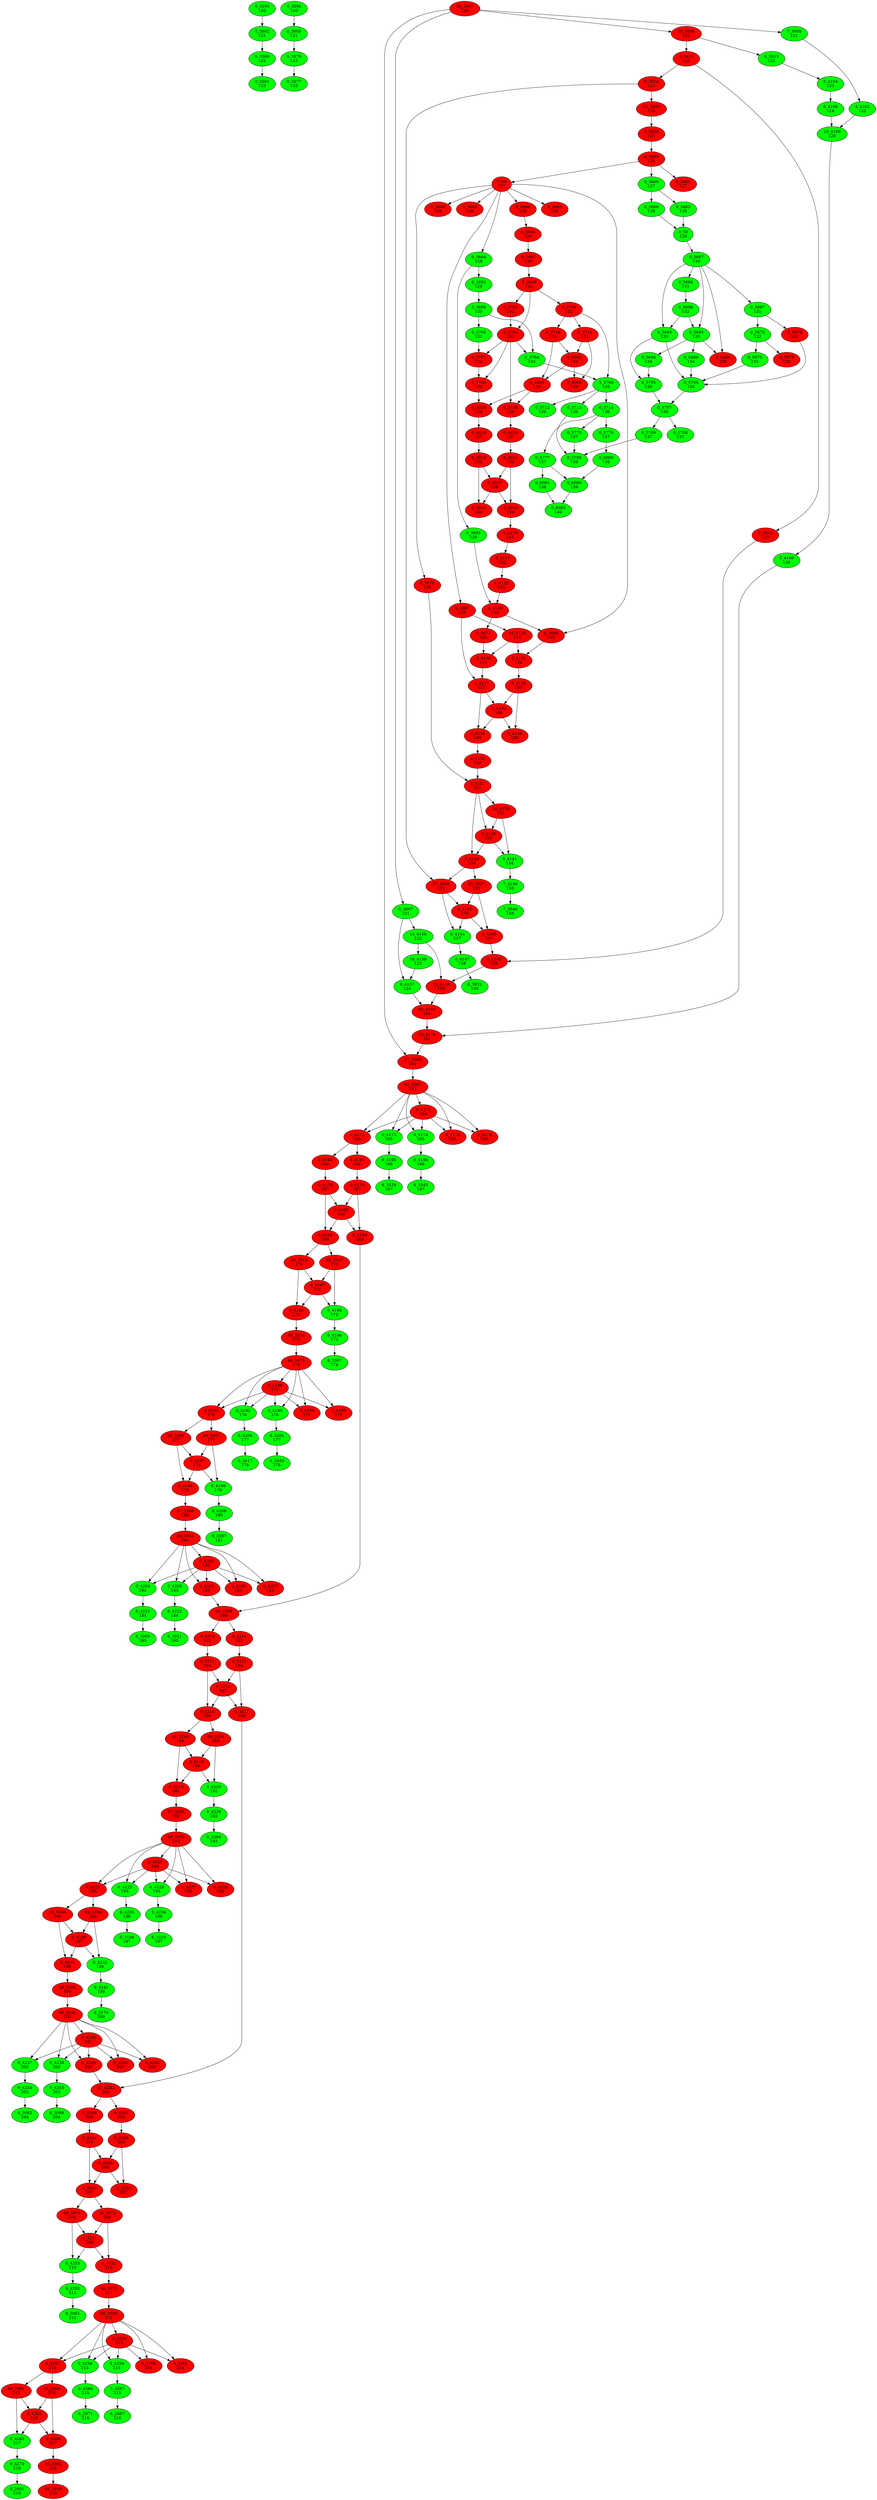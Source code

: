digraph{
"6_3595\n120" [style=filled, fillcolor = green tooltip="resnet_model/batch_normalization_30/assignmovingavg/sub_1"]
"6_3595\n120" -> "5_3602\n121"
"5_3602\n121" [style=filled, fillcolor = green tooltip="resnet_model/batch_normalization_30/assignmovingavg/mul"]
"6_3596\n120" [style=filled, fillcolor = green tooltip="resnet_model/batch_normalization_30/assignmovingavg_1/sub_1"]
"6_3596\n120" -> "6_3605\n121"
"6_3605\n121" [style=filled, fillcolor = green tooltip="resnet_model/batch_normalization_30/assignmovingavg_1/mul"]
"26_3597\n120" [style=filled, fillcolor = red tooltip="resnet_model/relu_30"]
"26_3597\n120" -> "38_3606\n121"
"38_3606\n121" [style=filled, fillcolor = red tooltip="resnet_model/mean"]
"26_3597\n120" -> "0_3607\n121"
"0_3607\n121" [style=filled, fillcolor = green tooltip="gradients/resnet_model/mean_grad/shape"]
"26_3597\n120" -> "7_3608\n121"
"7_3608\n121" [style=filled, fillcolor = green tooltip="gradients/resnet_model/mean_grad/shape_2"]
"26_3597\n120" -> "57_3609\n162"
"57_3609\n162" [style=filled, fillcolor = red tooltip="gradients/resnet_model/relu_30_grad/relugrad"]
"5_3602\n121" [style=filled, fillcolor = green tooltip="resnet_model/batch_normalization_30/assignmovingavg/mul"]
"5_3602\n121" -> "6_3560\n122"
"6_3560\n122" [style=filled, fillcolor = green tooltip="resnet_model/batch_normalization_30/assignmovingavg/assignsubvariableop"]
"6_3605\n121" [style=filled, fillcolor = green tooltip="resnet_model/batch_normalization_30/assignmovingavg_1/mul"]
"6_3605\n121" -> "6_3576\n122"
"6_3576\n122" [style=filled, fillcolor = green tooltip="resnet_model/batch_normalization_30/assignmovingavg_1/assignsubvariableop"]
"38_3606\n121" [style=filled, fillcolor = red tooltip="resnet_model/mean"]
"38_3606\n121" -> "0_3612\n122"
"0_3612\n122" [style=filled, fillcolor = red tooltip="resnet_model/final_reduce_mean"]
"38_3606\n121" -> "0_3613\n122"
"0_3613\n122" [style=filled, fillcolor = green tooltip="gradients/resnet_model/mean_grad/shape_3"]
"0_3607\n121" [style=filled, fillcolor = green tooltip="gradients/resnet_model/mean_grad/shape"]
"0_3607\n121" -> "14_4156\n122"
"14_4156\n122" [style=filled, fillcolor = green tooltip="gradients/resnet_model/mean_grad/dynamicstitch"]
"0_3607\n121" -> "6_4157\n124"
"6_4157\n124" [style=filled, fillcolor = green tooltip="gradients/resnet_model/mean_grad/floordiv"]
"7_3608\n121" [style=filled, fillcolor = green tooltip="gradients/resnet_model/mean_grad/shape_2"]
"7_3608\n121" -> "4_4162\n122"
"4_4162\n122" [style=filled, fillcolor = green tooltip="gradients/resnet_model/mean_grad/prod"]
"6_3560\n122" [style=filled, fillcolor = green tooltip="resnet_model/batch_normalization_30/assignmovingavg/assignsubvariableop"]
"6_3560\n122" -> "0_3561\n123"
"0_3561\n123" [style=filled, fillcolor = green tooltip="resnet_model/batch_normalization_30/assignmovingavg/readvariableop_1"]
"6_3576\n122" [style=filled, fillcolor = green tooltip="resnet_model/batch_normalization_30/assignmovingavg_1/assignsubvariableop"]
"6_3576\n122" -> "0_3577\n123"
"0_3577\n123" [style=filled, fillcolor = green tooltip="resnet_model/batch_normalization_30/assignmovingavg_1/readvariableop_1"]
"0_3612\n122" [style=filled, fillcolor = red tooltip="resnet_model/final_reduce_mean"]
"0_3612\n122" -> "6_3614\n123"
"6_3614\n123" [style=filled, fillcolor = red tooltip="resnet_model/reshape"]
"0_3612\n122" -> "0_3615\n123"
"0_3615\n123" [style=filled, fillcolor = red tooltip="gradients/resnet_model/reshape_grad/shape"]
"14_4156\n122" [style=filled, fillcolor = green tooltip="gradients/resnet_model/mean_grad/dynamicstitch"]
"14_4156\n122" -> "16_4158\n123"
"16_4158\n123" [style=filled, fillcolor = green tooltip="gradients/resnet_model/mean_grad/maximum"]
"14_4156\n122" -> "13_4159\n159"
"13_4159\n159" [style=filled, fillcolor = red tooltip="gradients/resnet_model/mean_grad/reshape"]
"0_3613\n122" [style=filled, fillcolor = green tooltip="gradients/resnet_model/mean_grad/shape_3"]
"0_3613\n122" -> "5_4164\n123"
"5_4164\n123" [style=filled, fillcolor = green tooltip="gradients/resnet_model/mean_grad/prod_1"]
"6_3614\n123" [style=filled, fillcolor = red tooltip="resnet_model/reshape"]
"6_3614\n123" -> "32_3655\n124"
"32_3655\n124" [style=filled, fillcolor = red tooltip="resnet_model/dense/matmul"]
"6_3614\n123" -> "37_3656\n155"
"37_3656\n155" [style=filled, fillcolor = red tooltip="gradients/resnet_model/dense/matmul_grad/matmul_1"]
"16_4158\n123" [style=filled, fillcolor = green tooltip="gradients/resnet_model/mean_grad/maximum"]
"16_4158\n123" -> "6_4157\n124"
"6_4157\n124" [style=filled, fillcolor = green tooltip="gradients/resnet_model/mean_grad/floordiv"]
"5_4164\n123" [style=filled, fillcolor = green tooltip="gradients/resnet_model/mean_grad/prod_1"]
"5_4164\n123" -> "8_4166\n124"
"8_4166\n124" [style=filled, fillcolor = green tooltip="gradients/resnet_model/mean_grad/maximum_1"]
"32_3655\n124" [style=filled, fillcolor = red tooltip="resnet_model/dense/matmul"]
"32_3655\n124" -> "6_3658\n125"
"6_3658\n125" [style=filled, fillcolor = red tooltip="resnet_model/dense/biasadd"]
"4_4162\n122" [style=filled, fillcolor = green tooltip="gradients/resnet_model/mean_grad/prod"]
"4_4162\n122" -> "10_4168\n125"
"10_4168\n125" [style=filled, fillcolor = green tooltip="gradients/resnet_model/mean_grad/floordiv_1"]
"8_4166\n124" [style=filled, fillcolor = green tooltip="gradients/resnet_model/mean_grad/maximum_1"]
"8_4166\n124" -> "10_4168\n125"
"10_4168\n125" [style=filled, fillcolor = green tooltip="gradients/resnet_model/mean_grad/floordiv_1"]
"6_3658\n125" [style=filled, fillcolor = red tooltip="resnet_model/dense/biasadd"]
"6_3658\n125" -> "0_3659\n126"
"0_3659\n126" [style=filled, fillcolor = red tooltip="resnet_model/final_dense"]
"10_4168\n125" [style=filled, fillcolor = green tooltip="gradients/resnet_model/mean_grad/floordiv_1"]
"10_4168\n125" -> "5_4169\n126"
"5_4169\n126" [style=filled, fillcolor = green tooltip="gradients/resnet_model/mean_grad/cast"]
"0_3659\n126" [style=filled, fillcolor = red tooltip="resnet_model/final_dense"]
"0_3659\n126" -> "7_49\n127"
"7_49\n127" [style=filled, fillcolor = red tooltip="sparse_softmax_cross_entropy_loss/xentropy/xentropy"]
"0_3659\n126" -> "0_3660\n127"
"0_3660\n127" [style=filled, fillcolor = green tooltip="argmax"]
"0_3659\n126" -> "0_3661\n127"
"0_3661\n127" [style=filled, fillcolor = red tooltip="softmax_tensor"]
"7_49\n127" [style=filled, fillcolor = red tooltip="sparse_softmax_cross_entropy_loss/xentropy/xentropy"]
"7_49\n127" -> "0_3663\n128"
"0_3663\n128" [style=filled, fillcolor = red tooltip="sparse_softmax_cross_entropy_loss/assert_broadcastable/values/shape"]
"7_49\n127" -> "0_3664\n128"
"0_3664\n128" [style=filled, fillcolor = green tooltip="sparse_softmax_cross_entropy_loss/mul"]
"7_49\n127" -> "0_3665\n128"
"0_3665\n128" [style=filled, fillcolor = red tooltip="sparse_softmax_cross_entropy_loss/num_present/broadcast_weights/assert_broadcastable/values/shape"]
"7_49\n127" -> "0_3666\n128"
"0_3666\n128" [style=filled, fillcolor = red tooltip="sparse_softmax_cross_entropy_loss/num_present/broadcast_weights/ones_like/shape"]
"7_49\n127" -> "8_3667\n128"
"8_3667\n128" [style=filled, fillcolor = red tooltip="gradients/sparse_softmax_cross_entropy_loss/mul_grad/shape"]
"7_49\n127" -> "0_3669\n128"
"0_3669\n128" [style=filled, fillcolor = red tooltip="gradients/zeros_like"]
"7_49\n127" -> "0_3670\n128"
"0_3670\n128" [style=filled, fillcolor = red tooltip="gradients/sparse_softmax_cross_entropy_loss/xentropy/xentropy_grad/preventgradient"]
"7_49\n127" -> "0_3668\n145"
"0_3668\n145" [style=filled, fillcolor = red tooltip="gradients/sparse_softmax_cross_entropy_loss/mul_grad/mul_1"]
"0_3660\n127" [style=filled, fillcolor = green tooltip="argmax"]
"0_3660\n127" -> "0_5665\n128"
"0_5665\n128" [style=filled, fillcolor = green tooltip="cast_1"]
"0_3660\n127" -> "0_5666\n128"
"0_5666\n128" [style=filled, fillcolor = green tooltip="cast_98"]
"0_5665\n128" [style=filled, fillcolor = green tooltip="cast_1"]
"0_5665\n128" -> "0_50\n129"
"0_50\n129" [style=filled, fillcolor = green tooltip="equal"]
"0_5666\n128" [style=filled, fillcolor = green tooltip="cast_98"]
"0_5666\n128" -> "0_50\n129"
"0_50\n129" [style=filled, fillcolor = green tooltip="equal"]
"0_3664\n128" [style=filled, fillcolor = green tooltip="sparse_softmax_cross_entropy_loss/mul"]
"0_3664\n128" -> "6_3692\n129"
"6_3692\n129" [style=filled, fillcolor = green tooltip="sparse_softmax_cross_entropy_loss/sum"]
"0_3664\n128" -> "0_3693\n129"
"0_3693\n129" [style=filled, fillcolor = green tooltip="gradients/sparse_softmax_cross_entropy_loss/sum_grad/shape"]
"0_3666\n128" [style=filled, fillcolor = red tooltip="sparse_softmax_cross_entropy_loss/num_present/broadcast_weights/ones_like/shape"]
"0_3666\n128" -> "6_3696\n129"
"6_3696\n129" [style=filled, fillcolor = red tooltip="sparse_softmax_cross_entropy_loss/num_present/broadcast_weights/ones_like"]
"8_3667\n128" [style=filled, fillcolor = red tooltip="gradients/sparse_softmax_cross_entropy_loss/mul_grad/shape"]
"8_3667\n128" -> "10_4126\n129"
"10_4126\n129" [style=filled, fillcolor = red tooltip="gradients/sparse_softmax_cross_entropy_loss/mul_grad/broadcastgradientargs"]
"8_3667\n128" -> "4_4127\n147"
"4_4127\n147" [style=filled, fillcolor = red tooltip="gradients/sparse_softmax_cross_entropy_loss/mul_grad/reshape"]
"6_3696\n129" [style=filled, fillcolor = red tooltip="sparse_softmax_cross_entropy_loss/num_present/broadcast_weights/ones_like"]
"6_3696\n129" -> "0_3697\n130"
"0_3697\n130" [style=filled, fillcolor = red tooltip="sparse_softmax_cross_entropy_loss/num_present/broadcast_weights"]
"6_3692\n129" [style=filled, fillcolor = green tooltip="sparse_softmax_cross_entropy_loss/sum"]
"6_3692\n129" -> "5_3699\n130"
"5_3699\n130" [style=filled, fillcolor = green tooltip="sparse_softmax_cross_entropy_loss/sum_1"]
"0_50\n129" [style=filled, fillcolor = green tooltip="equal"]
"0_50\n129" -> "0_5667\n130"
"0_5667\n130" [style=filled, fillcolor = green tooltip="tofloat"]
"0_3697\n130" [style=filled, fillcolor = red tooltip="sparse_softmax_cross_entropy_loss/num_present/broadcast_weights"]
"0_3697\n130" -> "5_3698\n131"
"5_3698\n131" [style=filled, fillcolor = red tooltip="sparse_softmax_cross_entropy_loss/num_present"]
"5_3699\n130" [style=filled, fillcolor = green tooltip="sparse_softmax_cross_entropy_loss/sum_1"]
"5_3699\n130" -> "0_3705\n131"
"0_3705\n131" [style=filled, fillcolor = green tooltip="gradients/sparse_softmax_cross_entropy_loss/div_grad/neg"]
"5_3699\n130" -> "0_3704\n134"
"0_3704\n134" [style=filled, fillcolor = green tooltip="sparse_softmax_cross_entropy_loss/div"]
"0_5667\n130" [style=filled, fillcolor = green tooltip="tofloat"]
"0_5667\n130" -> "0_5696\n131"
"0_5696\n131" [style=filled, fillcolor = green tooltip="accuracy/size"]
"0_5667\n130" -> "0_5697\n131"
"0_5697\n131" [style=filled, fillcolor = green tooltip="accuracy/sum"]
"0_5667\n130" -> "0_5685\n133"
"0_5685\n133" [style=filled, fillcolor = green tooltip="accuracy/assignaddvariableop_1"]
"0_5667\n130" -> "0_5693\n133"
"0_5693\n133" [style=filled, fillcolor = green tooltip="accuracy/assignadd_1"]
"0_5667\n130" -> "0_5686\n134"
"0_5686\n134" [style=filled, fillcolor = red tooltip="accuracy/readvariableop_1"]
"5_3698\n131" [style=filled, fillcolor = red tooltip="sparse_softmax_cross_entropy_loss/num_present"]
"5_3698\n131" -> "0_3700\n132"
"0_3700\n132" [style=filled, fillcolor = red tooltip="sparse_softmax_cross_entropy_loss/greater"]
"5_3698\n131" -> "0_3701\n132"
"0_3701\n132" [style=filled, fillcolor = red tooltip="sparse_softmax_cross_entropy_loss/equal"]
"5_3698\n131" -> "0_3702\n133"
"0_3702\n133" [style=filled, fillcolor = red tooltip="sparse_softmax_cross_entropy_loss/select"]
"0_5697\n131" [style=filled, fillcolor = green tooltip="accuracy/sum"]
"0_5697\n131" -> "0_5672\n132"
"0_5672\n132" [style=filled, fillcolor = green tooltip="accuracy/assignaddvariableop"]
"0_5697\n131" -> "0_5678\n132"
"0_5678\n132" [style=filled, fillcolor = red tooltip="accuracy/assignadd"]
"0_5696\n131" [style=filled, fillcolor = green tooltip="accuracy/size"]
"0_5696\n131" -> "0_5698\n132"
"0_5698\n132" [style=filled, fillcolor = green tooltip="accuracy/tofloat"]
"0_3701\n132" [style=filled, fillcolor = red tooltip="sparse_softmax_cross_entropy_loss/equal"]
"0_3701\n132" -> "0_3702\n133"
"0_3702\n133" [style=filled, fillcolor = red tooltip="sparse_softmax_cross_entropy_loss/select"]
"0_3700\n132" [style=filled, fillcolor = red tooltip="sparse_softmax_cross_entropy_loss/greater"]
"0_3700\n132" -> "0_3710\n133"
"0_3710\n133" [style=filled, fillcolor = red tooltip="gradients/sparse_softmax_cross_entropy_loss/value_grad/select"]
"0_3700\n132" -> "0_3711\n133"
"0_3711\n133" [style=filled, fillcolor = red tooltip="gradients/sparse_softmax_cross_entropy_loss/value_grad/select_1"]
"0_3700\n132" -> "5_3709\n135"
"5_3709\n135" [style=filled, fillcolor = green tooltip="sparse_softmax_cross_entropy_loss/value"]
"0_5672\n132" [style=filled, fillcolor = green tooltip="accuracy/assignaddvariableop"]
"0_5672\n132" -> "0_5673\n133"
"0_5673\n133" [style=filled, fillcolor = red tooltip="accuracy/readvariableop"]
"0_5672\n132" -> "0_5675\n133"
"0_5675\n133" [style=filled, fillcolor = green tooltip="accuracy/truediv_1/readvariableop"]
"0_5698\n132" [style=filled, fillcolor = green tooltip="accuracy/tofloat"]
"0_5698\n132" -> "0_5685\n133"
"0_5685\n133" [style=filled, fillcolor = green tooltip="accuracy/assignaddvariableop_1"]
"0_5698\n132" -> "0_5693\n133"
"0_5693\n133" [style=filled, fillcolor = green tooltip="accuracy/assignadd_1"]
"0_3702\n133" [style=filled, fillcolor = red tooltip="sparse_softmax_cross_entropy_loss/select"]
"0_3702\n133" -> "0_3704\n134"
"0_3704\n134" [style=filled, fillcolor = green tooltip="sparse_softmax_cross_entropy_loss/div"]
"0_3702\n133" -> "0_3707\n134"
"0_3707\n134" [style=filled, fillcolor = red tooltip="gradients/sparse_softmax_cross_entropy_loss/div_grad/realdiv_1"]
"0_3702\n133" -> "0_3708\n135"
"0_3708\n135" [style=filled, fillcolor = red tooltip="gradients/sparse_softmax_cross_entropy_loss/div_grad/realdiv_2"]
"0_3702\n133" -> "0_3706\n136"
"0_3706\n136" [style=filled, fillcolor = red tooltip="gradients/sparse_softmax_cross_entropy_loss/div_grad/realdiv"]
"0_3705\n131" [style=filled, fillcolor = green tooltip="gradients/sparse_softmax_cross_entropy_loss/div_grad/neg"]
"0_3705\n131" -> "0_3707\n134"
"0_3707\n134" [style=filled, fillcolor = red tooltip="gradients/sparse_softmax_cross_entropy_loss/div_grad/realdiv_1"]
"0_3710\n133" [style=filled, fillcolor = red tooltip="gradients/sparse_softmax_cross_entropy_loss/value_grad/select"]
"0_3710\n133" -> "0_4003\n134"
"0_4003\n134" [style=filled, fillcolor = red tooltip="gradients/sparse_softmax_cross_entropy_loss/value_grad/tuple/group_deps"]
"0_3710\n133" -> "0_4004\n135"
"0_4004\n135" [style=filled, fillcolor = red tooltip="gradients/sparse_softmax_cross_entropy_loss/value_grad/tuple/control_dependency"]
"0_3711\n133" [style=filled, fillcolor = red tooltip="gradients/sparse_softmax_cross_entropy_loss/value_grad/select_1"]
"0_3711\n133" -> "0_4003\n134"
"0_4003\n134" [style=filled, fillcolor = red tooltip="gradients/sparse_softmax_cross_entropy_loss/value_grad/tuple/group_deps"]
"0_3711\n133" -> "0_4005\n135"
"0_4005\n135" [style=filled, fillcolor = red tooltip="gradients/sparse_softmax_cross_entropy_loss/value_grad/tuple/control_dependency_1"]
"0_5685\n133" [style=filled, fillcolor = green tooltip="accuracy/assignaddvariableop_1"]
"0_5685\n133" -> "0_5686\n134"
"0_5686\n134" [style=filled, fillcolor = red tooltip="accuracy/readvariableop_1"]
"0_5685\n133" -> "0_5689\n134"
"0_5689\n134" [style=filled, fillcolor = green tooltip="accuracy/truediv_1/readvariableop_1"]
"0_5685\n133" -> "0_5690\n134"
"0_5690\n134" [style=filled, fillcolor = green tooltip="accuracy/greater_1/readvariableop"]
"0_3707\n134" [style=filled, fillcolor = red tooltip="gradients/sparse_softmax_cross_entropy_loss/div_grad/realdiv_1"]
"0_3707\n134" -> "0_3708\n135"
"0_3708\n135" [style=filled, fillcolor = red tooltip="gradients/sparse_softmax_cross_entropy_loss/div_grad/realdiv_2"]
"0_3704\n134" [style=filled, fillcolor = green tooltip="sparse_softmax_cross_entropy_loss/div"]
"0_3704\n134" -> "5_3709\n135"
"5_3709\n135" [style=filled, fillcolor = green tooltip="sparse_softmax_cross_entropy_loss/value"]
"0_4003\n134" [style=filled, fillcolor = red tooltip="gradients/sparse_softmax_cross_entropy_loss/value_grad/tuple/group_deps"]
"0_4003\n134" -> "0_4004\n135"
"0_4004\n135" [style=filled, fillcolor = red tooltip="gradients/sparse_softmax_cross_entropy_loss/value_grad/tuple/control_dependency"]
"0_4003\n134" -> "0_4005\n135"
"0_4005\n135" [style=filled, fillcolor = red tooltip="gradients/sparse_softmax_cross_entropy_loss/value_grad/tuple/control_dependency_1"]
"0_5678\n132" [style=filled, fillcolor = red tooltip="accuracy/assignadd"]
"0_5678\n132" -> "0_5704\n135"
"0_5704\n135" [style=filled, fillcolor = green tooltip="accuracy/truediv_1"]
"0_5675\n133" [style=filled, fillcolor = green tooltip="accuracy/truediv_1/readvariableop"]
"0_5675\n133" -> "0_5704\n135"
"0_5704\n135" [style=filled, fillcolor = green tooltip="accuracy/truediv_1"]
"0_5693\n133" [style=filled, fillcolor = green tooltip="accuracy/assignadd_1"]
"0_5693\n133" -> "0_5704\n135"
"0_5704\n135" [style=filled, fillcolor = green tooltip="accuracy/truediv_1"]
"0_5693\n133" -> "0_5705\n135"
"0_5705\n135" [style=filled, fillcolor = green tooltip="accuracy/greater_1"]
"0_5689\n134" [style=filled, fillcolor = green tooltip="accuracy/truediv_1/readvariableop_1"]
"0_5689\n134" -> "0_5704\n135"
"0_5704\n135" [style=filled, fillcolor = green tooltip="accuracy/truediv_1"]
"0_5690\n134" [style=filled, fillcolor = green tooltip="accuracy/greater_1/readvariableop"]
"0_5690\n134" -> "0_5705\n135"
"0_5705\n135" [style=filled, fillcolor = green tooltip="accuracy/greater_1"]
"0_4004\n135" [style=filled, fillcolor = red tooltip="gradients/sparse_softmax_cross_entropy_loss/value_grad/tuple/control_dependency"]
"0_4004\n135" -> "0_3706\n136"
"0_3706\n136" [style=filled, fillcolor = red tooltip="gradients/sparse_softmax_cross_entropy_loss/div_grad/realdiv"]
"0_4004\n135" -> "0_4014\n136"
"0_4014\n136" [style=filled, fillcolor = red tooltip="gradients/sparse_softmax_cross_entropy_loss/div_grad/mul"]
"5_3709\n135" [style=filled, fillcolor = green tooltip="sparse_softmax_cross_entropy_loss/value"]
"5_3709\n135" -> "0_3712\n136"
"0_3712\n136" [style=filled, fillcolor = green tooltip="cross_entropy"]
"5_3709\n135" -> "0_3713\n136"
"0_3713\n136" [style=filled, fillcolor = green tooltip="cross_entropy_1"]
"5_3709\n135" -> "6_3714\n136"
"6_3714\n136" [style=filled, fillcolor = green tooltip="add"]
"0_3708\n135" [style=filled, fillcolor = red tooltip="gradients/sparse_softmax_cross_entropy_loss/div_grad/realdiv_2"]
"0_3708\n135" -> "0_4014\n136"
"0_4014\n136" [style=filled, fillcolor = red tooltip="gradients/sparse_softmax_cross_entropy_loss/div_grad/mul"]
"0_5704\n135" [style=filled, fillcolor = green tooltip="accuracy/truediv_1"]
"0_5704\n135" -> "0_5707\n136"
"0_5707\n136" [style=filled, fillcolor = green tooltip="accuracy/update_op"]
"0_5705\n135" [style=filled, fillcolor = green tooltip="accuracy/greater_1"]
"0_5705\n135" -> "0_5707\n136"
"0_5707\n136" [style=filled, fillcolor = green tooltip="accuracy/update_op"]
"0_3706\n136" [style=filled, fillcolor = red tooltip="gradients/sparse_softmax_cross_entropy_loss/div_grad/realdiv"]
"0_3706\n136" -> "0_4015\n137"
"0_4015\n137" [style=filled, fillcolor = red tooltip="gradients/sparse_softmax_cross_entropy_loss/div_grad/sum"]
"0_4014\n136" [style=filled, fillcolor = red tooltip="gradients/sparse_softmax_cross_entropy_loss/div_grad/mul"]
"0_4014\n136" -> "0_4016\n137"
"0_4016\n137" [style=filled, fillcolor = red tooltip="gradients/sparse_softmax_cross_entropy_loss/div_grad/sum_1"]
"0_5707\n136" [style=filled, fillcolor = green tooltip="accuracy/update_op"]
"0_5707\n136" -> "0_5708\n137"
"0_5708\n137" [style=filled, fillcolor = green tooltip="train_accuracy"]
"0_5707\n136" -> "0_5709\n137"
"0_5709\n137" [style=filled, fillcolor = green tooltip="train_accuracy_1"]
"6_3714\n136" [style=filled, fillcolor = green tooltip="add"]
"6_3714\n136" -> "0_5775\n137"
"0_5775\n137" [style=filled, fillcolor = green tooltip="loss"]
"6_3714\n136" -> "0_5776\n137"
"0_5776\n137" [style=filled, fillcolor = green tooltip="mean/sum"]
"6_3714\n136" -> "0_5777\n137"
"0_5777\n137" [style=filled, fillcolor = green tooltip="mean/assignadd_1"]
"0_4015\n137" [style=filled, fillcolor = red tooltip="gradients/sparse_softmax_cross_entropy_loss/div_grad/sum"]
"0_4015\n137" -> "0_4011\n138"
"0_4011\n138" [style=filled, fillcolor = red tooltip="gradients/sparse_softmax_cross_entropy_loss/div_grad/reshape"]
"0_4016\n137" [style=filled, fillcolor = red tooltip="gradients/sparse_softmax_cross_entropy_loss/div_grad/sum_1"]
"0_4016\n137" -> "0_4013\n138"
"0_4013\n138" [style=filled, fillcolor = red tooltip="gradients/sparse_softmax_cross_entropy_loss/div_grad/reshape_1"]
"0_3713\n136" [style=filled, fillcolor = green tooltip="cross_entropy_1"]
"0_3713\n136" -> "0_5785\n138"
"0_5785\n138" [style=filled, fillcolor = green tooltip="merge/mergesummary"]
"0_5709\n137" [style=filled, fillcolor = green tooltip="train_accuracy_1"]
"0_5709\n137" -> "0_5785\n138"
"0_5785\n138" [style=filled, fillcolor = green tooltip="merge/mergesummary"]
"0_5775\n137" [style=filled, fillcolor = green tooltip="loss"]
"0_5775\n137" -> "0_5785\n138"
"0_5785\n138" [style=filled, fillcolor = green tooltip="merge/mergesummary"]
"0_5776\n137" [style=filled, fillcolor = green tooltip="mean/sum"]
"0_5776\n137" -> "0_6065\n138"
"0_6065\n138" [style=filled, fillcolor = green tooltip="mean/assignadd"]
"0_5777\n137" [style=filled, fillcolor = green tooltip="mean/assignadd_1"]
"0_5777\n137" -> "0_6081\n138"
"0_6081\n138" [style=filled, fillcolor = green tooltip="mean/greater_1"]
"0_5777\n137" -> "0_6080\n139"
"0_6080\n139" [style=filled, fillcolor = green tooltip="mean/truediv_1"]
"0_4011\n138" [style=filled, fillcolor = red tooltip="gradients/sparse_softmax_cross_entropy_loss/div_grad/reshape"]
"0_4011\n138" -> "0_4017\n139"
"0_4017\n139" [style=filled, fillcolor = red tooltip="gradients/sparse_softmax_cross_entropy_loss/div_grad/tuple/group_deps"]
"0_4011\n138" -> "0_4018\n140"
"0_4018\n140" [style=filled, fillcolor = red tooltip="gradients/sparse_softmax_cross_entropy_loss/div_grad/tuple/control_dependency"]
"0_4013\n138" [style=filled, fillcolor = red tooltip="gradients/sparse_softmax_cross_entropy_loss/div_grad/reshape_1"]
"0_4013\n138" -> "0_4017\n139"
"0_4017\n139" [style=filled, fillcolor = red tooltip="gradients/sparse_softmax_cross_entropy_loss/div_grad/tuple/group_deps"]
"0_4013\n138" -> "0_4019\n140"
"0_4019\n140" [style=filled, fillcolor = red tooltip="gradients/sparse_softmax_cross_entropy_loss/div_grad/tuple/control_dependency_1"]
"0_6065\n138" [style=filled, fillcolor = green tooltip="mean/assignadd"]
"0_6065\n138" -> "0_6080\n139"
"0_6080\n139" [style=filled, fillcolor = green tooltip="mean/truediv_1"]
"0_4017\n139" [style=filled, fillcolor = red tooltip="gradients/sparse_softmax_cross_entropy_loss/div_grad/tuple/group_deps"]
"0_4017\n139" -> "0_4018\n140"
"0_4018\n140" [style=filled, fillcolor = red tooltip="gradients/sparse_softmax_cross_entropy_loss/div_grad/tuple/control_dependency"]
"0_4017\n139" -> "0_4019\n140"
"0_4019\n140" [style=filled, fillcolor = red tooltip="gradients/sparse_softmax_cross_entropy_loss/div_grad/tuple/control_dependency_1"]
"0_6081\n138" [style=filled, fillcolor = green tooltip="mean/greater_1"]
"0_6081\n138" -> "0_6083\n140"
"0_6083\n140" [style=filled, fillcolor = green tooltip="mean/update_op"]
"0_6080\n139" [style=filled, fillcolor = green tooltip="mean/truediv_1"]
"0_6080\n139" -> "0_6083\n140"
"0_6083\n140" [style=filled, fillcolor = green tooltip="mean/update_op"]
"0_4018\n140" [style=filled, fillcolor = red tooltip="gradients/sparse_softmax_cross_entropy_loss/div_grad/tuple/control_dependency"]
"0_4018\n140" -> "0_4119\n141"
"0_4119\n141" [style=filled, fillcolor = red tooltip="gradients/sparse_softmax_cross_entropy_loss/sum_1_grad/reshape"]
"0_4119\n141" [style=filled, fillcolor = red tooltip="gradients/sparse_softmax_cross_entropy_loss/sum_1_grad/reshape"]
"0_4119\n141" -> "0_4121\n142"
"0_4121\n142" [style=filled, fillcolor = red tooltip="gradients/sparse_softmax_cross_entropy_loss/sum_1_grad/tile"]
"0_4121\n142" [style=filled, fillcolor = red tooltip="gradients/sparse_softmax_cross_entropy_loss/sum_1_grad/tile"]
"0_4121\n142" -> "4_4123\n143"
"4_4123\n143" [style=filled, fillcolor = red tooltip="gradients/sparse_softmax_cross_entropy_loss/sum_grad/reshape"]
"0_3693\n129" [style=filled, fillcolor = green tooltip="gradients/sparse_softmax_cross_entropy_loss/sum_grad/shape"]
"0_3693\n129" -> "8_4125\n144"
"8_4125\n144" [style=filled, fillcolor = red tooltip="gradients/sparse_softmax_cross_entropy_loss/sum_grad/tile"]
"4_4123\n143" [style=filled, fillcolor = red tooltip="gradients/sparse_softmax_cross_entropy_loss/sum_grad/reshape"]
"4_4123\n143" -> "8_4125\n144"
"8_4125\n144" [style=filled, fillcolor = red tooltip="gradients/sparse_softmax_cross_entropy_loss/sum_grad/tile"]
"8_4125\n144" [style=filled, fillcolor = red tooltip="gradients/sparse_softmax_cross_entropy_loss/sum_grad/tile"]
"8_4125\n144" -> "0_3668\n145"
"0_3668\n145" [style=filled, fillcolor = red tooltip="gradients/sparse_softmax_cross_entropy_loss/mul_grad/mul_1"]
"8_4125\n144" -> "0_3673\n145"
"0_3673\n145" [style=filled, fillcolor = red tooltip="gradients/sparse_softmax_cross_entropy_loss/mul_grad/mul"]
"10_4126\n129" [style=filled, fillcolor = red tooltip="gradients/sparse_softmax_cross_entropy_loss/mul_grad/broadcastgradientargs"]
"10_4126\n129" -> "5_4130\n146"
"5_4130\n146" [style=filled, fillcolor = red tooltip="gradients/sparse_softmax_cross_entropy_loss/mul_grad/sum"]
"10_4126\n129" -> "0_4131\n146"
"0_4131\n146" [style=filled, fillcolor = red tooltip="gradients/sparse_softmax_cross_entropy_loss/mul_grad/sum_1"]
"0_3673\n145" [style=filled, fillcolor = red tooltip="gradients/sparse_softmax_cross_entropy_loss/mul_grad/mul"]
"0_3673\n145" -> "5_4130\n146"
"5_4130\n146" [style=filled, fillcolor = red tooltip="gradients/sparse_softmax_cross_entropy_loss/mul_grad/sum"]
"0_3668\n145" [style=filled, fillcolor = red tooltip="gradients/sparse_softmax_cross_entropy_loss/mul_grad/mul_1"]
"0_3668\n145" -> "0_4131\n146"
"0_4131\n146" [style=filled, fillcolor = red tooltip="gradients/sparse_softmax_cross_entropy_loss/mul_grad/sum_1"]
"5_4130\n146" [style=filled, fillcolor = red tooltip="gradients/sparse_softmax_cross_entropy_loss/mul_grad/sum"]
"5_4130\n146" -> "4_4127\n147"
"4_4127\n147" [style=filled, fillcolor = red tooltip="gradients/sparse_softmax_cross_entropy_loss/mul_grad/reshape"]
"0_4131\n146" [style=filled, fillcolor = red tooltip="gradients/sparse_softmax_cross_entropy_loss/mul_grad/sum_1"]
"0_4131\n146" -> "0_4129\n147"
"0_4129\n147" [style=filled, fillcolor = red tooltip="gradients/sparse_softmax_cross_entropy_loss/mul_grad/reshape_1"]
"4_4127\n147" [style=filled, fillcolor = red tooltip="gradients/sparse_softmax_cross_entropy_loss/mul_grad/reshape"]
"4_4127\n147" -> "0_4132\n148"
"0_4132\n148" [style=filled, fillcolor = red tooltip="gradients/sparse_softmax_cross_entropy_loss/mul_grad/tuple/group_deps"]
"4_4127\n147" -> "0_4133\n149"
"0_4133\n149" [style=filled, fillcolor = red tooltip="gradients/sparse_softmax_cross_entropy_loss/mul_grad/tuple/control_dependency"]
"0_4129\n147" [style=filled, fillcolor = red tooltip="gradients/sparse_softmax_cross_entropy_loss/mul_grad/reshape_1"]
"0_4129\n147" -> "0_4132\n148"
"0_4132\n148" [style=filled, fillcolor = red tooltip="gradients/sparse_softmax_cross_entropy_loss/mul_grad/tuple/group_deps"]
"0_4129\n147" -> "0_4134\n149"
"0_4134\n149" [style=filled, fillcolor = red tooltip="gradients/sparse_softmax_cross_entropy_loss/mul_grad/tuple/control_dependency_1"]
"0_4132\n148" [style=filled, fillcolor = red tooltip="gradients/sparse_softmax_cross_entropy_loss/mul_grad/tuple/group_deps"]
"0_4132\n148" -> "0_4133\n149"
"0_4133\n149" [style=filled, fillcolor = red tooltip="gradients/sparse_softmax_cross_entropy_loss/mul_grad/tuple/control_dependency"]
"0_4132\n148" -> "0_4134\n149"
"0_4134\n149" [style=filled, fillcolor = red tooltip="gradients/sparse_softmax_cross_entropy_loss/mul_grad/tuple/control_dependency_1"]
"0_4133\n149" [style=filled, fillcolor = red tooltip="gradients/sparse_softmax_cross_entropy_loss/mul_grad/tuple/control_dependency"]
"0_4133\n149" -> "4_4135\n150"
"4_4135\n150" [style=filled, fillcolor = red tooltip="gradients/sparse_softmax_cross_entropy_loss/xentropy/xentropy_grad/expanddims"]
"0_3670\n128" [style=filled, fillcolor = red tooltip="gradients/sparse_softmax_cross_entropy_loss/xentropy/xentropy_grad/preventgradient"]
"0_3670\n128" -> "8_4137\n151"
"8_4137\n151" [style=filled, fillcolor = red tooltip="gradients/sparse_softmax_cross_entropy_loss/xentropy/xentropy_grad/mul"]
"4_4135\n150" [style=filled, fillcolor = red tooltip="gradients/sparse_softmax_cross_entropy_loss/xentropy/xentropy_grad/expanddims"]
"4_4135\n150" -> "8_4137\n151"
"8_4137\n151" [style=filled, fillcolor = red tooltip="gradients/sparse_softmax_cross_entropy_loss/xentropy/xentropy_grad/mul"]
"8_4137\n151" [style=filled, fillcolor = red tooltip="gradients/sparse_softmax_cross_entropy_loss/xentropy/xentropy_grad/mul"]
"8_4137\n151" -> "20_4138\n152"
"20_4138\n152" [style=filled, fillcolor = red tooltip="gradients/resnet_model/dense/biasadd_grad/biasaddgrad"]
"8_4137\n151" -> "0_4139\n153"
"0_4139\n153" [style=filled, fillcolor = red tooltip="gradients/resnet_model/dense/biasadd_grad/tuple/group_deps"]
"8_4137\n151" -> "0_4140\n154"
"0_4140\n154" [style=filled, fillcolor = red tooltip="gradients/resnet_model/dense/biasadd_grad/tuple/control_dependency"]
"20_4138\n152" [style=filled, fillcolor = red tooltip="gradients/resnet_model/dense/biasadd_grad/biasaddgrad"]
"20_4138\n152" -> "0_4139\n153"
"0_4139\n153" [style=filled, fillcolor = red tooltip="gradients/resnet_model/dense/biasadd_grad/tuple/group_deps"]
"20_4138\n152" -> "0_4141\n154"
"0_4141\n154" [style=filled, fillcolor = green tooltip="gradients/resnet_model/dense/biasadd_grad/tuple/control_dependency_1"]
"0_4139\n153" [style=filled, fillcolor = red tooltip="gradients/resnet_model/dense/biasadd_grad/tuple/group_deps"]
"0_4139\n153" -> "0_4140\n154"
"0_4140\n154" [style=filled, fillcolor = red tooltip="gradients/resnet_model/dense/biasadd_grad/tuple/control_dependency"]
"0_4139\n153" -> "0_4141\n154"
"0_4141\n154" [style=filled, fillcolor = green tooltip="gradients/resnet_model/dense/biasadd_grad/tuple/control_dependency_1"]
"0_4140\n154" [style=filled, fillcolor = red tooltip="gradients/resnet_model/dense/biasadd_grad/tuple/control_dependency"]
"0_4140\n154" -> "37_3656\n155"
"37_3656\n155" [style=filled, fillcolor = red tooltip="gradients/resnet_model/dense/matmul_grad/matmul_1"]
"0_4140\n154" -> "22_3657\n155"
"22_3657\n155" [style=filled, fillcolor = red tooltip="gradients/resnet_model/dense/matmul_grad/matmul"]
"0_4141\n154" [style=filled, fillcolor = green tooltip="gradients/resnet_model/dense/biasadd_grad/tuple/control_dependency_1"]
"0_4141\n154" -> "7_4146\n155"
"7_4146\n155" [style=filled, fillcolor = green tooltip="gradients/addn"]
"7_4146\n155" [style=filled, fillcolor = green tooltip="gradients/addn"]
"7_4146\n155" -> "7_3646\n156"
"7_3646\n156" [style=filled, fillcolor = green tooltip="momentum/update_resnet_model/dense/bias/resourceapplymomentum"]
"37_3656\n155" [style=filled, fillcolor = red tooltip="gradients/resnet_model/dense/matmul_grad/matmul_1"]
"37_3656\n155" -> "0_4142\n156"
"0_4142\n156" [style=filled, fillcolor = red tooltip="gradients/resnet_model/dense/matmul_grad/tuple/group_deps"]
"37_3656\n155" -> "0_4144\n157"
"0_4144\n157" [style=filled, fillcolor = green tooltip="gradients/resnet_model/dense/matmul_grad/tuple/control_dependency_1"]
"22_3657\n155" [style=filled, fillcolor = red tooltip="gradients/resnet_model/dense/matmul_grad/matmul"]
"22_3657\n155" -> "0_4142\n156"
"0_4142\n156" [style=filled, fillcolor = red tooltip="gradients/resnet_model/dense/matmul_grad/tuple/group_deps"]
"22_3657\n155" -> "0_4143\n157"
"0_4143\n157" [style=filled, fillcolor = red tooltip="gradients/resnet_model/dense/matmul_grad/tuple/control_dependency"]
"0_4142\n156" [style=filled, fillcolor = red tooltip="gradients/resnet_model/dense/matmul_grad/tuple/group_deps"]
"0_4142\n156" -> "0_4143\n157"
"0_4143\n157" [style=filled, fillcolor = red tooltip="gradients/resnet_model/dense/matmul_grad/tuple/control_dependency"]
"0_4142\n156" -> "0_4144\n157"
"0_4144\n157" [style=filled, fillcolor = green tooltip="gradients/resnet_model/dense/matmul_grad/tuple/control_dependency_1"]
"0_3615\n123" [style=filled, fillcolor = red tooltip="gradients/resnet_model/reshape_grad/shape"]
"0_3615\n123" -> "0_4145\n158"
"0_4145\n158" [style=filled, fillcolor = red tooltip="gradients/resnet_model/reshape_grad/reshape"]
"0_4143\n157" [style=filled, fillcolor = red tooltip="gradients/resnet_model/dense/matmul_grad/tuple/control_dependency"]
"0_4143\n157" -> "0_4145\n158"
"0_4145\n158" [style=filled, fillcolor = red tooltip="gradients/resnet_model/reshape_grad/reshape"]
"0_4144\n157" [style=filled, fillcolor = green tooltip="gradients/resnet_model/dense/matmul_grad/tuple/control_dependency_1"]
"0_4144\n157" -> "6_4147\n158"
"6_4147\n158" [style=filled, fillcolor = green tooltip="gradients/addn_1"]
"6_4147\n158" [style=filled, fillcolor = green tooltip="gradients/addn_1"]
"6_4147\n158" -> "6_3631\n159"
"6_3631\n159" [style=filled, fillcolor = green tooltip="momentum/update_resnet_model/dense/kernel/resourceapplymomentum"]
"0_4145\n158" [style=filled, fillcolor = red tooltip="gradients/resnet_model/reshape_grad/reshape"]
"0_4145\n158" -> "13_4159\n159"
"13_4159\n159" [style=filled, fillcolor = red tooltip="gradients/resnet_model/mean_grad/reshape"]
"6_4157\n124" [style=filled, fillcolor = green tooltip="gradients/resnet_model/mean_grad/floordiv"]
"6_4157\n124" -> "91_4161\n160"
"91_4161\n160" [style=filled, fillcolor = red tooltip="gradients/resnet_model/mean_grad/tile"]
"13_4159\n159" [style=filled, fillcolor = red tooltip="gradients/resnet_model/mean_grad/reshape"]
"13_4159\n159" -> "91_4161\n160"
"91_4161\n160" [style=filled, fillcolor = red tooltip="gradients/resnet_model/mean_grad/tile"]
"5_4169\n126" [style=filled, fillcolor = green tooltip="gradients/resnet_model/mean_grad/cast"]
"5_4169\n126" -> "33_4170\n161"
"33_4170\n161" [style=filled, fillcolor = red tooltip="gradients/resnet_model/mean_grad/truediv"]
"91_4161\n160" [style=filled, fillcolor = red tooltip="gradients/resnet_model/mean_grad/tile"]
"91_4161\n160" -> "33_4170\n161"
"33_4170\n161" [style=filled, fillcolor = red tooltip="gradients/resnet_model/mean_grad/truediv"]
"33_4170\n161" [style=filled, fillcolor = red tooltip="gradients/resnet_model/mean_grad/truediv"]
"33_4170\n161" -> "57_3609\n162"
"57_3609\n162" [style=filled, fillcolor = red tooltip="gradients/resnet_model/relu_30_grad/relugrad"]
"57_3609\n162" [style=filled, fillcolor = red tooltip="gradients/resnet_model/relu_30_grad/relugrad"]
"57_3609\n162" -> "68_3587\n163"
"68_3587\n163" [style=filled, fillcolor = red tooltip="gradients/resnet_model/batch_normalization_30/fusedbatchnorm_grad/fusedbatchnormgrad"]
"68_3587\n163" [style=filled, fillcolor = red tooltip="gradients/resnet_model/batch_normalization_30/fusedbatchnorm_grad/fusedbatchnormgrad"]
"68_3587\n163" -> "0_4171\n164"
"0_4171\n164" [style=filled, fillcolor = red tooltip="gradients/resnet_model/batch_normalization_30/fusedbatchnorm_grad/tuple/group_deps"]
"68_3587\n163" -> "0_4172\n165"
"0_4172\n165" [style=filled, fillcolor = red tooltip="gradients/resnet_model/batch_normalization_30/fusedbatchnorm_grad/tuple/control_dependency"]
"68_3587\n163" -> "0_4173\n165"
"0_4173\n165" [style=filled, fillcolor = green tooltip="gradients/resnet_model/batch_normalization_30/fusedbatchnorm_grad/tuple/control_dependency_1"]
"68_3587\n163" -> "0_4174\n165"
"0_4174\n165" [style=filled, fillcolor = green tooltip="gradients/resnet_model/batch_normalization_30/fusedbatchnorm_grad/tuple/control_dependency_2"]
"68_3587\n163" -> "0_4175\n165"
"0_4175\n165" [style=filled, fillcolor = red tooltip="gradients/resnet_model/batch_normalization_30/fusedbatchnorm_grad/tuple/control_dependency_3"]
"68_3587\n163" -> "0_4176\n165"
"0_4176\n165" [style=filled, fillcolor = red tooltip="gradients/resnet_model/batch_normalization_30/fusedbatchnorm_grad/tuple/control_dependency_4"]
"0_4171\n164" [style=filled, fillcolor = red tooltip="gradients/resnet_model/batch_normalization_30/fusedbatchnorm_grad/tuple/group_deps"]
"0_4171\n164" -> "0_4172\n165"
"0_4172\n165" [style=filled, fillcolor = red tooltip="gradients/resnet_model/batch_normalization_30/fusedbatchnorm_grad/tuple/control_dependency"]
"0_4171\n164" -> "0_4173\n165"
"0_4173\n165" [style=filled, fillcolor = green tooltip="gradients/resnet_model/batch_normalization_30/fusedbatchnorm_grad/tuple/control_dependency_1"]
"0_4171\n164" -> "0_4174\n165"
"0_4174\n165" [style=filled, fillcolor = green tooltip="gradients/resnet_model/batch_normalization_30/fusedbatchnorm_grad/tuple/control_dependency_2"]
"0_4171\n164" -> "0_4175\n165"
"0_4175\n165" [style=filled, fillcolor = red tooltip="gradients/resnet_model/batch_normalization_30/fusedbatchnorm_grad/tuple/control_dependency_3"]
"0_4171\n164" -> "0_4176\n165"
"0_4176\n165" [style=filled, fillcolor = red tooltip="gradients/resnet_model/batch_normalization_30/fusedbatchnorm_grad/tuple/control_dependency_4"]
"0_4172\n165" [style=filled, fillcolor = red tooltip="gradients/resnet_model/batch_normalization_30/fusedbatchnorm_grad/tuple/control_dependency"]
"0_4172\n165" -> "0_4180\n166"
"0_4180\n166" [style=filled, fillcolor = red tooltip="gradients/resnet_model/add_14_grad/sum"]
"0_4172\n165" -> "8_4181\n166"
"8_4181\n166" [style=filled, fillcolor = red tooltip="gradients/resnet_model/add_14_grad/sum_1"]
"0_4173\n165" [style=filled, fillcolor = green tooltip="gradients/resnet_model/batch_normalization_30/fusedbatchnorm_grad/tuple/control_dependency_1"]
"0_4173\n165" -> "6_4185\n166"
"6_4185\n166" [style=filled, fillcolor = green tooltip="gradients/addn_2"]
"0_4174\n165" [style=filled, fillcolor = green tooltip="gradients/resnet_model/batch_normalization_30/fusedbatchnorm_grad/tuple/control_dependency_2"]
"0_4174\n165" -> "6_4186\n166"
"6_4186\n166" [style=filled, fillcolor = green tooltip="gradients/addn_3"]
"6_4185\n166" [style=filled, fillcolor = green tooltip="gradients/addn_2"]
"6_4185\n166" -> "6_3529\n167"
"6_3529\n167" [style=filled, fillcolor = green tooltip="momentum/update_resnet_model/batch_normalization_30/gamma/resourceapplymomentum"]
"6_4186\n166" [style=filled, fillcolor = green tooltip="gradients/addn_3"]
"6_4186\n166" -> "6_3545\n167"
"6_3545\n167" [style=filled, fillcolor = green tooltip="momentum/update_resnet_model/batch_normalization_30/beta/resourceapplymomentum"]
"0_4180\n166" [style=filled, fillcolor = red tooltip="gradients/resnet_model/add_14_grad/sum"]
"0_4180\n166" -> "0_4178\n167"
"0_4178\n167" [style=filled, fillcolor = red tooltip="gradients/resnet_model/add_14_grad/reshape"]
"8_4181\n166" [style=filled, fillcolor = red tooltip="gradients/resnet_model/add_14_grad/sum_1"]
"8_4181\n166" -> "0_4179\n167"
"0_4179\n167" [style=filled, fillcolor = red tooltip="gradients/resnet_model/add_14_grad/reshape_1"]
"0_4178\n167" [style=filled, fillcolor = red tooltip="gradients/resnet_model/add_14_grad/reshape"]
"0_4178\n167" -> "0_4182\n168"
"0_4182\n168" [style=filled, fillcolor = red tooltip="gradients/resnet_model/add_14_grad/tuple/group_deps"]
"0_4178\n167" -> "0_4183\n169"
"0_4183\n169" [style=filled, fillcolor = red tooltip="gradients/resnet_model/add_14_grad/tuple/control_dependency"]
"0_4179\n167" [style=filled, fillcolor = red tooltip="gradients/resnet_model/add_14_grad/reshape_1"]
"0_4179\n167" -> "0_4182\n168"
"0_4182\n168" [style=filled, fillcolor = red tooltip="gradients/resnet_model/add_14_grad/tuple/group_deps"]
"0_4179\n167" -> "0_4184\n169"
"0_4184\n169" [style=filled, fillcolor = red tooltip="gradients/resnet_model/add_14_grad/tuple/control_dependency_1"]
"0_4182\n168" [style=filled, fillcolor = red tooltip="gradients/resnet_model/add_14_grad/tuple/group_deps"]
"0_4182\n168" -> "0_4183\n169"
"0_4183\n169" [style=filled, fillcolor = red tooltip="gradients/resnet_model/add_14_grad/tuple/control_dependency"]
"0_4182\n168" -> "0_4184\n169"
"0_4184\n169" [style=filled, fillcolor = red tooltip="gradients/resnet_model/add_14_grad/tuple/control_dependency_1"]
"0_4183\n169" [style=filled, fillcolor = red tooltip="gradients/resnet_model/add_14_grad/tuple/control_dependency"]
"0_4183\n169" -> "69_3517\n170"
"69_3517\n170" [style=filled, fillcolor = red tooltip="gradients/resnet_model/conv2d_33/conv2d_grad/conv2dbackpropfilter"]
"0_4183\n169" -> "20_3519\n170"
"20_3519\n170" [style=filled, fillcolor = red tooltip="gradients/resnet_model/conv2d_33/conv2d_grad/conv2dbackpropinput"]
"69_3517\n170" [style=filled, fillcolor = red tooltip="gradients/resnet_model/conv2d_33/conv2d_grad/conv2dbackpropfilter"]
"69_3517\n170" -> "0_4187\n171"
"0_4187\n171" [style=filled, fillcolor = red tooltip="gradients/resnet_model/conv2d_33/conv2d_grad/tuple/group_deps"]
"69_3517\n170" -> "0_4189\n172"
"0_4189\n172" [style=filled, fillcolor = green tooltip="gradients/resnet_model/conv2d_33/conv2d_grad/tuple/control_dependency_1"]
"20_3519\n170" [style=filled, fillcolor = red tooltip="gradients/resnet_model/conv2d_33/conv2d_grad/conv2dbackpropinput"]
"20_3519\n170" -> "0_4187\n171"
"0_4187\n171" [style=filled, fillcolor = red tooltip="gradients/resnet_model/conv2d_33/conv2d_grad/tuple/group_deps"]
"20_3519\n170" -> "0_4188\n172"
"0_4188\n172" [style=filled, fillcolor = red tooltip="gradients/resnet_model/conv2d_33/conv2d_grad/tuple/control_dependency"]
"0_4187\n171" [style=filled, fillcolor = red tooltip="gradients/resnet_model/conv2d_33/conv2d_grad/tuple/group_deps"]
"0_4187\n171" -> "0_4188\n172"
"0_4188\n172" [style=filled, fillcolor = red tooltip="gradients/resnet_model/conv2d_33/conv2d_grad/tuple/control_dependency"]
"0_4187\n171" -> "0_4189\n172"
"0_4189\n172" [style=filled, fillcolor = green tooltip="gradients/resnet_model/conv2d_33/conv2d_grad/tuple/control_dependency_1"]
"0_4188\n172" [style=filled, fillcolor = red tooltip="gradients/resnet_model/conv2d_33/conv2d_grad/tuple/control_dependency"]
"0_4188\n172" -> "56_3518\n173"
"56_3518\n173" [style=filled, fillcolor = red tooltip="gradients/resnet_model/relu_29_grad/relugrad"]
"0_4189\n172" [style=filled, fillcolor = green tooltip="gradients/resnet_model/conv2d_33/conv2d_grad/tuple/control_dependency_1"]
"0_4189\n172" -> "9_4196\n173"
"9_4196\n173" [style=filled, fillcolor = green tooltip="gradients/addn_4"]
"56_3518\n173" [style=filled, fillcolor = red tooltip="gradients/resnet_model/relu_29_grad/relugrad"]
"56_3518\n173" -> "68_3475\n174"
"68_3475\n174" [style=filled, fillcolor = red tooltip="gradients/resnet_model/batch_normalization_29/fusedbatchnorm_grad/fusedbatchnormgrad"]
"9_4196\n173" [style=filled, fillcolor = green tooltip="gradients/addn_4"]
"9_4196\n173" -> "8_3507\n174"
"8_3507\n174" [style=filled, fillcolor = green tooltip="momentum/update_resnet_model/conv2d_33/kernel/resourceapplymomentum"]
"68_3475\n174" [style=filled, fillcolor = red tooltip="gradients/resnet_model/batch_normalization_29/fusedbatchnorm_grad/fusedbatchnormgrad"]
"68_3475\n174" -> "0_4190\n175"
"0_4190\n175" [style=filled, fillcolor = red tooltip="gradients/resnet_model/batch_normalization_29/fusedbatchnorm_grad/tuple/group_deps"]
"68_3475\n174" -> "0_4191\n176"
"0_4191\n176" [style=filled, fillcolor = red tooltip="gradients/resnet_model/batch_normalization_29/fusedbatchnorm_grad/tuple/control_dependency"]
"68_3475\n174" -> "0_4192\n176"
"0_4192\n176" [style=filled, fillcolor = green tooltip="gradients/resnet_model/batch_normalization_29/fusedbatchnorm_grad/tuple/control_dependency_1"]
"68_3475\n174" -> "0_4193\n176"
"0_4193\n176" [style=filled, fillcolor = green tooltip="gradients/resnet_model/batch_normalization_29/fusedbatchnorm_grad/tuple/control_dependency_2"]
"68_3475\n174" -> "0_4194\n176"
"0_4194\n176" [style=filled, fillcolor = red tooltip="gradients/resnet_model/batch_normalization_29/fusedbatchnorm_grad/tuple/control_dependency_3"]
"68_3475\n174" -> "0_4195\n176"
"0_4195\n176" [style=filled, fillcolor = red tooltip="gradients/resnet_model/batch_normalization_29/fusedbatchnorm_grad/tuple/control_dependency_4"]
"0_4190\n175" [style=filled, fillcolor = red tooltip="gradients/resnet_model/batch_normalization_29/fusedbatchnorm_grad/tuple/group_deps"]
"0_4190\n175" -> "0_4191\n176"
"0_4191\n176" [style=filled, fillcolor = red tooltip="gradients/resnet_model/batch_normalization_29/fusedbatchnorm_grad/tuple/control_dependency"]
"0_4190\n175" -> "0_4192\n176"
"0_4192\n176" [style=filled, fillcolor = green tooltip="gradients/resnet_model/batch_normalization_29/fusedbatchnorm_grad/tuple/control_dependency_1"]
"0_4190\n175" -> "0_4193\n176"
"0_4193\n176" [style=filled, fillcolor = green tooltip="gradients/resnet_model/batch_normalization_29/fusedbatchnorm_grad/tuple/control_dependency_2"]
"0_4190\n175" -> "0_4194\n176"
"0_4194\n176" [style=filled, fillcolor = red tooltip="gradients/resnet_model/batch_normalization_29/fusedbatchnorm_grad/tuple/control_dependency_3"]
"0_4190\n175" -> "0_4195\n176"
"0_4195\n176" [style=filled, fillcolor = red tooltip="gradients/resnet_model/batch_normalization_29/fusedbatchnorm_grad/tuple/control_dependency_4"]
"0_4191\n176" [style=filled, fillcolor = red tooltip="gradients/resnet_model/batch_normalization_29/fusedbatchnorm_grad/tuple/control_dependency"]
"0_4191\n176" -> "69_3407\n177"
"69_3407\n177" [style=filled, fillcolor = red tooltip="gradients/resnet_model/conv2d_32/conv2d_grad/conv2dbackpropfilter"]
"0_4191\n176" -> "20_3409\n177"
"20_3409\n177" [style=filled, fillcolor = red tooltip="gradients/resnet_model/conv2d_32/conv2d_grad/conv2dbackpropinput"]
"0_4192\n176" [style=filled, fillcolor = green tooltip="gradients/resnet_model/batch_normalization_29/fusedbatchnorm_grad/tuple/control_dependency_1"]
"0_4192\n176" -> "6_4200\n177"
"6_4200\n177" [style=filled, fillcolor = green tooltip="gradients/addn_5"]
"0_4193\n176" [style=filled, fillcolor = green tooltip="gradients/resnet_model/batch_normalization_29/fusedbatchnorm_grad/tuple/control_dependency_2"]
"0_4193\n176" -> "6_4201\n177"
"6_4201\n177" [style=filled, fillcolor = green tooltip="gradients/addn_6"]
"6_4200\n177" [style=filled, fillcolor = green tooltip="gradients/addn_5"]
"6_4200\n177" -> "6_3417\n178"
"6_3417\n178" [style=filled, fillcolor = green tooltip="momentum/update_resnet_model/batch_normalization_29/gamma/resourceapplymomentum"]
"6_4201\n177" [style=filled, fillcolor = green tooltip="gradients/addn_6"]
"6_4201\n177" -> "6_3433\n178"
"6_3433\n178" [style=filled, fillcolor = green tooltip="momentum/update_resnet_model/batch_normalization_29/beta/resourceapplymomentum"]
"69_3407\n177" [style=filled, fillcolor = red tooltip="gradients/resnet_model/conv2d_32/conv2d_grad/conv2dbackpropfilter"]
"69_3407\n177" -> "0_4197\n178"
"0_4197\n178" [style=filled, fillcolor = red tooltip="gradients/resnet_model/conv2d_32/conv2d_grad/tuple/group_deps"]
"69_3407\n177" -> "0_4199\n179"
"0_4199\n179" [style=filled, fillcolor = green tooltip="gradients/resnet_model/conv2d_32/conv2d_grad/tuple/control_dependency_1"]
"20_3409\n177" [style=filled, fillcolor = red tooltip="gradients/resnet_model/conv2d_32/conv2d_grad/conv2dbackpropinput"]
"20_3409\n177" -> "0_4197\n178"
"0_4197\n178" [style=filled, fillcolor = red tooltip="gradients/resnet_model/conv2d_32/conv2d_grad/tuple/group_deps"]
"20_3409\n177" -> "0_4198\n179"
"0_4198\n179" [style=filled, fillcolor = red tooltip="gradients/resnet_model/conv2d_32/conv2d_grad/tuple/control_dependency"]
"0_4197\n178" [style=filled, fillcolor = red tooltip="gradients/resnet_model/conv2d_32/conv2d_grad/tuple/group_deps"]
"0_4197\n178" -> "0_4198\n179"
"0_4198\n179" [style=filled, fillcolor = red tooltip="gradients/resnet_model/conv2d_32/conv2d_grad/tuple/control_dependency"]
"0_4197\n178" -> "0_4199\n179"
"0_4199\n179" [style=filled, fillcolor = green tooltip="gradients/resnet_model/conv2d_32/conv2d_grad/tuple/control_dependency_1"]
"0_4198\n179" [style=filled, fillcolor = red tooltip="gradients/resnet_model/conv2d_32/conv2d_grad/tuple/control_dependency"]
"0_4198\n179" -> "57_3408\n180"
"57_3408\n180" [style=filled, fillcolor = red tooltip="gradients/resnet_model/relu_28_grad/relugrad"]
"0_4199\n179" [style=filled, fillcolor = green tooltip="gradients/resnet_model/conv2d_32/conv2d_grad/tuple/control_dependency_1"]
"0_4199\n179" -> "9_4208\n180"
"9_4208\n180" [style=filled, fillcolor = green tooltip="gradients/addn_7"]
"57_3408\n180" [style=filled, fillcolor = red tooltip="gradients/resnet_model/relu_28_grad/relugrad"]
"57_3408\n180" -> "68_3365\n181"
"68_3365\n181" [style=filled, fillcolor = red tooltip="gradients/resnet_model/batch_normalization_28/fusedbatchnorm_grad/fusedbatchnormgrad"]
"9_4208\n180" [style=filled, fillcolor = green tooltip="gradients/addn_7"]
"9_4208\n180" -> "8_3397\n181"
"8_3397\n181" [style=filled, fillcolor = green tooltip="momentum/update_resnet_model/conv2d_32/kernel/resourceapplymomentum"]
"68_3365\n181" [style=filled, fillcolor = red tooltip="gradients/resnet_model/batch_normalization_28/fusedbatchnorm_grad/fusedbatchnormgrad"]
"68_3365\n181" -> "0_4202\n182"
"0_4202\n182" [style=filled, fillcolor = red tooltip="gradients/resnet_model/batch_normalization_28/fusedbatchnorm_grad/tuple/group_deps"]
"68_3365\n181" -> "0_4203\n183"
"0_4203\n183" [style=filled, fillcolor = red tooltip="gradients/resnet_model/batch_normalization_28/fusedbatchnorm_grad/tuple/control_dependency"]
"68_3365\n181" -> "0_4204\n183"
"0_4204\n183" [style=filled, fillcolor = green tooltip="gradients/resnet_model/batch_normalization_28/fusedbatchnorm_grad/tuple/control_dependency_1"]
"68_3365\n181" -> "0_4205\n183"
"0_4205\n183" [style=filled, fillcolor = green tooltip="gradients/resnet_model/batch_normalization_28/fusedbatchnorm_grad/tuple/control_dependency_2"]
"68_3365\n181" -> "0_4206\n183"
"0_4206\n183" [style=filled, fillcolor = red tooltip="gradients/resnet_model/batch_normalization_28/fusedbatchnorm_grad/tuple/control_dependency_3"]
"68_3365\n181" -> "0_4207\n183"
"0_4207\n183" [style=filled, fillcolor = red tooltip="gradients/resnet_model/batch_normalization_28/fusedbatchnorm_grad/tuple/control_dependency_4"]
"0_4202\n182" [style=filled, fillcolor = red tooltip="gradients/resnet_model/batch_normalization_28/fusedbatchnorm_grad/tuple/group_deps"]
"0_4202\n182" -> "0_4203\n183"
"0_4203\n183" [style=filled, fillcolor = red tooltip="gradients/resnet_model/batch_normalization_28/fusedbatchnorm_grad/tuple/control_dependency"]
"0_4202\n182" -> "0_4204\n183"
"0_4204\n183" [style=filled, fillcolor = green tooltip="gradients/resnet_model/batch_normalization_28/fusedbatchnorm_grad/tuple/control_dependency_1"]
"0_4202\n182" -> "0_4205\n183"
"0_4205\n183" [style=filled, fillcolor = green tooltip="gradients/resnet_model/batch_normalization_28/fusedbatchnorm_grad/tuple/control_dependency_2"]
"0_4202\n182" -> "0_4206\n183"
"0_4206\n183" [style=filled, fillcolor = red tooltip="gradients/resnet_model/batch_normalization_28/fusedbatchnorm_grad/tuple/control_dependency_3"]
"0_4202\n182" -> "0_4207\n183"
"0_4207\n183" [style=filled, fillcolor = red tooltip="gradients/resnet_model/batch_normalization_28/fusedbatchnorm_grad/tuple/control_dependency_4"]
"0_4184\n169" [style=filled, fillcolor = red tooltip="gradients/resnet_model/add_14_grad/tuple/control_dependency_1"]
"0_4184\n169" -> "46_4209\n184"
"46_4209\n184" [style=filled, fillcolor = red tooltip="gradients/addn_8"]
"0_4203\n183" [style=filled, fillcolor = red tooltip="gradients/resnet_model/batch_normalization_28/fusedbatchnorm_grad/tuple/control_dependency"]
"0_4203\n183" -> "46_4209\n184"
"46_4209\n184" [style=filled, fillcolor = red tooltip="gradients/addn_8"]
"0_4204\n183" [style=filled, fillcolor = green tooltip="gradients/resnet_model/batch_normalization_28/fusedbatchnorm_grad/tuple/control_dependency_1"]
"0_4204\n183" -> "6_4221\n184"
"6_4221\n184" [style=filled, fillcolor = green tooltip="gradients/addn_9"]
"0_4205\n183" [style=filled, fillcolor = green tooltip="gradients/resnet_model/batch_normalization_28/fusedbatchnorm_grad/tuple/control_dependency_2"]
"0_4205\n183" -> "6_4222\n184"
"6_4222\n184" [style=filled, fillcolor = green tooltip="gradients/addn_10"]
"6_4221\n184" [style=filled, fillcolor = green tooltip="gradients/addn_9"]
"6_4221\n184" -> "6_3305\n185"
"6_3305\n185" [style=filled, fillcolor = green tooltip="momentum/update_resnet_model/batch_normalization_28/gamma/resourceapplymomentum"]
"6_4222\n184" [style=filled, fillcolor = green tooltip="gradients/addn_10"]
"6_4222\n184" -> "6_3321\n185"
"6_3321\n185" [style=filled, fillcolor = green tooltip="momentum/update_resnet_model/batch_normalization_28/beta/resourceapplymomentum"]
"46_4209\n184" [style=filled, fillcolor = red tooltip="gradients/addn_8"]
"46_4209\n184" -> "0_4213\n185"
"0_4213\n185" [style=filled, fillcolor = red tooltip="gradients/resnet_model/add_13_grad/sum"]
"46_4209\n184" -> "6_4214\n185"
"6_4214\n185" [style=filled, fillcolor = red tooltip="gradients/resnet_model/add_13_grad/sum_1"]
"0_4213\n185" [style=filled, fillcolor = red tooltip="gradients/resnet_model/add_13_grad/sum"]
"0_4213\n185" -> "0_4211\n186"
"0_4211\n186" [style=filled, fillcolor = red tooltip="gradients/resnet_model/add_13_grad/reshape"]
"6_4214\n185" [style=filled, fillcolor = red tooltip="gradients/resnet_model/add_13_grad/sum_1"]
"6_4214\n185" -> "0_4212\n186"
"0_4212\n186" [style=filled, fillcolor = red tooltip="gradients/resnet_model/add_13_grad/reshape_1"]
"0_4211\n186" [style=filled, fillcolor = red tooltip="gradients/resnet_model/add_13_grad/reshape"]
"0_4211\n186" -> "0_4215\n187"
"0_4215\n187" [style=filled, fillcolor = red tooltip="gradients/resnet_model/add_13_grad/tuple/group_deps"]
"0_4211\n186" -> "0_4216\n188"
"0_4216\n188" [style=filled, fillcolor = red tooltip="gradients/resnet_model/add_13_grad/tuple/control_dependency"]
"0_4212\n186" [style=filled, fillcolor = red tooltip="gradients/resnet_model/add_13_grad/reshape_1"]
"0_4212\n186" -> "0_4215\n187"
"0_4215\n187" [style=filled, fillcolor = red tooltip="gradients/resnet_model/add_13_grad/tuple/group_deps"]
"0_4212\n186" -> "0_4217\n188"
"0_4217\n188" [style=filled, fillcolor = red tooltip="gradients/resnet_model/add_13_grad/tuple/control_dependency_1"]
"0_4215\n187" [style=filled, fillcolor = red tooltip="gradients/resnet_model/add_13_grad/tuple/group_deps"]
"0_4215\n187" -> "0_4216\n188"
"0_4216\n188" [style=filled, fillcolor = red tooltip="gradients/resnet_model/add_13_grad/tuple/control_dependency"]
"0_4215\n187" -> "0_4217\n188"
"0_4217\n188" [style=filled, fillcolor = red tooltip="gradients/resnet_model/add_13_grad/tuple/control_dependency_1"]
"0_4216\n188" [style=filled, fillcolor = red tooltip="gradients/resnet_model/add_13_grad/tuple/control_dependency"]
"0_4216\n188" -> "69_3294\n189"
"69_3294\n189" [style=filled, fillcolor = red tooltip="gradients/resnet_model/conv2d_31/conv2d_grad/conv2dbackpropfilter"]
"0_4216\n188" -> "20_3296\n189"
"20_3296\n189" [style=filled, fillcolor = red tooltip="gradients/resnet_model/conv2d_31/conv2d_grad/conv2dbackpropinput"]
"69_3294\n189" [style=filled, fillcolor = red tooltip="gradients/resnet_model/conv2d_31/conv2d_grad/conv2dbackpropfilter"]
"69_3294\n189" -> "0_4218\n190"
"0_4218\n190" [style=filled, fillcolor = red tooltip="gradients/resnet_model/conv2d_31/conv2d_grad/tuple/group_deps"]
"69_3294\n189" -> "0_4220\n191"
"0_4220\n191" [style=filled, fillcolor = green tooltip="gradients/resnet_model/conv2d_31/conv2d_grad/tuple/control_dependency_1"]
"20_3296\n189" [style=filled, fillcolor = red tooltip="gradients/resnet_model/conv2d_31/conv2d_grad/conv2dbackpropinput"]
"20_3296\n189" -> "0_4218\n190"
"0_4218\n190" [style=filled, fillcolor = red tooltip="gradients/resnet_model/conv2d_31/conv2d_grad/tuple/group_deps"]
"20_3296\n189" -> "0_4219\n191"
"0_4219\n191" [style=filled, fillcolor = red tooltip="gradients/resnet_model/conv2d_31/conv2d_grad/tuple/control_dependency"]
"0_4218\n190" [style=filled, fillcolor = red tooltip="gradients/resnet_model/conv2d_31/conv2d_grad/tuple/group_deps"]
"0_4218\n190" -> "0_4219\n191"
"0_4219\n191" [style=filled, fillcolor = red tooltip="gradients/resnet_model/conv2d_31/conv2d_grad/tuple/control_dependency"]
"0_4218\n190" -> "0_4220\n191"
"0_4220\n191" [style=filled, fillcolor = green tooltip="gradients/resnet_model/conv2d_31/conv2d_grad/tuple/control_dependency_1"]
"0_4219\n191" [style=filled, fillcolor = red tooltip="gradients/resnet_model/conv2d_31/conv2d_grad/tuple/control_dependency"]
"0_4219\n191" -> "57_3295\n192"
"57_3295\n192" [style=filled, fillcolor = red tooltip="gradients/resnet_model/relu_27_grad/relugrad"]
"0_4220\n191" [style=filled, fillcolor = green tooltip="gradients/resnet_model/conv2d_31/conv2d_grad/tuple/control_dependency_1"]
"0_4220\n191" -> "9_4229\n192"
"9_4229\n192" [style=filled, fillcolor = green tooltip="gradients/addn_11"]
"57_3295\n192" [style=filled, fillcolor = red tooltip="gradients/resnet_model/relu_27_grad/relugrad"]
"57_3295\n192" -> "68_3252\n193"
"68_3252\n193" [style=filled, fillcolor = red tooltip="gradients/resnet_model/batch_normalization_27/fusedbatchnorm_grad/fusedbatchnormgrad"]
"9_4229\n192" [style=filled, fillcolor = green tooltip="gradients/addn_11"]
"9_4229\n192" -> "8_3284\n193"
"8_3284\n193" [style=filled, fillcolor = green tooltip="momentum/update_resnet_model/conv2d_31/kernel/resourceapplymomentum"]
"68_3252\n193" [style=filled, fillcolor = red tooltip="gradients/resnet_model/batch_normalization_27/fusedbatchnorm_grad/fusedbatchnormgrad"]
"68_3252\n193" -> "0_4223\n194"
"0_4223\n194" [style=filled, fillcolor = red tooltip="gradients/resnet_model/batch_normalization_27/fusedbatchnorm_grad/tuple/group_deps"]
"68_3252\n193" -> "0_4224\n195"
"0_4224\n195" [style=filled, fillcolor = red tooltip="gradients/resnet_model/batch_normalization_27/fusedbatchnorm_grad/tuple/control_dependency"]
"68_3252\n193" -> "0_4225\n195"
"0_4225\n195" [style=filled, fillcolor = green tooltip="gradients/resnet_model/batch_normalization_27/fusedbatchnorm_grad/tuple/control_dependency_1"]
"68_3252\n193" -> "0_4226\n195"
"0_4226\n195" [style=filled, fillcolor = green tooltip="gradients/resnet_model/batch_normalization_27/fusedbatchnorm_grad/tuple/control_dependency_2"]
"68_3252\n193" -> "0_4227\n195"
"0_4227\n195" [style=filled, fillcolor = red tooltip="gradients/resnet_model/batch_normalization_27/fusedbatchnorm_grad/tuple/control_dependency_3"]
"68_3252\n193" -> "0_4228\n195"
"0_4228\n195" [style=filled, fillcolor = red tooltip="gradients/resnet_model/batch_normalization_27/fusedbatchnorm_grad/tuple/control_dependency_4"]
"0_4223\n194" [style=filled, fillcolor = red tooltip="gradients/resnet_model/batch_normalization_27/fusedbatchnorm_grad/tuple/group_deps"]
"0_4223\n194" -> "0_4224\n195"
"0_4224\n195" [style=filled, fillcolor = red tooltip="gradients/resnet_model/batch_normalization_27/fusedbatchnorm_grad/tuple/control_dependency"]
"0_4223\n194" -> "0_4225\n195"
"0_4225\n195" [style=filled, fillcolor = green tooltip="gradients/resnet_model/batch_normalization_27/fusedbatchnorm_grad/tuple/control_dependency_1"]
"0_4223\n194" -> "0_4226\n195"
"0_4226\n195" [style=filled, fillcolor = green tooltip="gradients/resnet_model/batch_normalization_27/fusedbatchnorm_grad/tuple/control_dependency_2"]
"0_4223\n194" -> "0_4227\n195"
"0_4227\n195" [style=filled, fillcolor = red tooltip="gradients/resnet_model/batch_normalization_27/fusedbatchnorm_grad/tuple/control_dependency_3"]
"0_4223\n194" -> "0_4228\n195"
"0_4228\n195" [style=filled, fillcolor = red tooltip="gradients/resnet_model/batch_normalization_27/fusedbatchnorm_grad/tuple/control_dependency_4"]
"0_4224\n195" [style=filled, fillcolor = red tooltip="gradients/resnet_model/batch_normalization_27/fusedbatchnorm_grad/tuple/control_dependency"]
"0_4224\n195" -> "69_3184\n196"
"69_3184\n196" [style=filled, fillcolor = red tooltip="gradients/resnet_model/conv2d_30/conv2d_grad/conv2dbackpropfilter"]
"0_4224\n195" -> "20_3186\n196"
"20_3186\n196" [style=filled, fillcolor = red tooltip="gradients/resnet_model/conv2d_30/conv2d_grad/conv2dbackpropinput"]
"0_4225\n195" [style=filled, fillcolor = green tooltip="gradients/resnet_model/batch_normalization_27/fusedbatchnorm_grad/tuple/control_dependency_1"]
"0_4225\n195" -> "6_4233\n196"
"6_4233\n196" [style=filled, fillcolor = green tooltip="gradients/addn_12"]
"0_4226\n195" [style=filled, fillcolor = green tooltip="gradients/resnet_model/batch_normalization_27/fusedbatchnorm_grad/tuple/control_dependency_2"]
"0_4226\n195" -> "5_4234\n196"
"5_4234\n196" [style=filled, fillcolor = green tooltip="gradients/addn_13"]
"6_4233\n196" [style=filled, fillcolor = green tooltip="gradients/addn_12"]
"6_4233\n196" -> "6_3194\n197"
"6_3194\n197" [style=filled, fillcolor = green tooltip="momentum/update_resnet_model/batch_normalization_27/gamma/resourceapplymomentum"]
"5_4234\n196" [style=filled, fillcolor = green tooltip="gradients/addn_13"]
"5_4234\n196" -> "6_3210\n197"
"6_3210\n197" [style=filled, fillcolor = green tooltip="momentum/update_resnet_model/batch_normalization_27/beta/resourceapplymomentum"]
"69_3184\n196" [style=filled, fillcolor = red tooltip="gradients/resnet_model/conv2d_30/conv2d_grad/conv2dbackpropfilter"]
"69_3184\n196" -> "0_4230\n197"
"0_4230\n197" [style=filled, fillcolor = red tooltip="gradients/resnet_model/conv2d_30/conv2d_grad/tuple/group_deps"]
"69_3184\n196" -> "0_4232\n198"
"0_4232\n198" [style=filled, fillcolor = green tooltip="gradients/resnet_model/conv2d_30/conv2d_grad/tuple/control_dependency_1"]
"20_3186\n196" [style=filled, fillcolor = red tooltip="gradients/resnet_model/conv2d_30/conv2d_grad/conv2dbackpropinput"]
"20_3186\n196" -> "0_4230\n197"
"0_4230\n197" [style=filled, fillcolor = red tooltip="gradients/resnet_model/conv2d_30/conv2d_grad/tuple/group_deps"]
"20_3186\n196" -> "0_4231\n198"
"0_4231\n198" [style=filled, fillcolor = red tooltip="gradients/resnet_model/conv2d_30/conv2d_grad/tuple/control_dependency"]
"0_4230\n197" [style=filled, fillcolor = red tooltip="gradients/resnet_model/conv2d_30/conv2d_grad/tuple/group_deps"]
"0_4230\n197" -> "0_4231\n198"
"0_4231\n198" [style=filled, fillcolor = red tooltip="gradients/resnet_model/conv2d_30/conv2d_grad/tuple/control_dependency"]
"0_4230\n197" -> "0_4232\n198"
"0_4232\n198" [style=filled, fillcolor = green tooltip="gradients/resnet_model/conv2d_30/conv2d_grad/tuple/control_dependency_1"]
"0_4231\n198" [style=filled, fillcolor = red tooltip="gradients/resnet_model/conv2d_30/conv2d_grad/tuple/control_dependency"]
"0_4231\n198" -> "56_3185\n199"
"56_3185\n199" [style=filled, fillcolor = red tooltip="gradients/resnet_model/relu_26_grad/relugrad"]
"0_4232\n198" [style=filled, fillcolor = green tooltip="gradients/resnet_model/conv2d_30/conv2d_grad/tuple/control_dependency_1"]
"0_4232\n198" -> "9_4241\n199"
"9_4241\n199" [style=filled, fillcolor = green tooltip="gradients/addn_14"]
"56_3185\n199" [style=filled, fillcolor = red tooltip="gradients/resnet_model/relu_26_grad/relugrad"]
"56_3185\n199" -> "68_3142\n200"
"68_3142\n200" [style=filled, fillcolor = red tooltip="gradients/resnet_model/batch_normalization_26/fusedbatchnorm_grad/fusedbatchnormgrad"]
"9_4241\n199" [style=filled, fillcolor = green tooltip="gradients/addn_14"]
"9_4241\n199" -> "8_3174\n200"
"8_3174\n200" [style=filled, fillcolor = green tooltip="momentum/update_resnet_model/conv2d_30/kernel/resourceapplymomentum"]
"68_3142\n200" [style=filled, fillcolor = red tooltip="gradients/resnet_model/batch_normalization_26/fusedbatchnorm_grad/fusedbatchnormgrad"]
"68_3142\n200" -> "0_4235\n201"
"0_4235\n201" [style=filled, fillcolor = red tooltip="gradients/resnet_model/batch_normalization_26/fusedbatchnorm_grad/tuple/group_deps"]
"68_3142\n200" -> "0_4236\n202"
"0_4236\n202" [style=filled, fillcolor = red tooltip="gradients/resnet_model/batch_normalization_26/fusedbatchnorm_grad/tuple/control_dependency"]
"68_3142\n200" -> "0_4237\n202"
"0_4237\n202" [style=filled, fillcolor = green tooltip="gradients/resnet_model/batch_normalization_26/fusedbatchnorm_grad/tuple/control_dependency_1"]
"68_3142\n200" -> "0_4238\n202"
"0_4238\n202" [style=filled, fillcolor = green tooltip="gradients/resnet_model/batch_normalization_26/fusedbatchnorm_grad/tuple/control_dependency_2"]
"68_3142\n200" -> "0_4239\n202"
"0_4239\n202" [style=filled, fillcolor = red tooltip="gradients/resnet_model/batch_normalization_26/fusedbatchnorm_grad/tuple/control_dependency_3"]
"68_3142\n200" -> "0_4240\n202"
"0_4240\n202" [style=filled, fillcolor = red tooltip="gradients/resnet_model/batch_normalization_26/fusedbatchnorm_grad/tuple/control_dependency_4"]
"0_4235\n201" [style=filled, fillcolor = red tooltip="gradients/resnet_model/batch_normalization_26/fusedbatchnorm_grad/tuple/group_deps"]
"0_4235\n201" -> "0_4236\n202"
"0_4236\n202" [style=filled, fillcolor = red tooltip="gradients/resnet_model/batch_normalization_26/fusedbatchnorm_grad/tuple/control_dependency"]
"0_4235\n201" -> "0_4237\n202"
"0_4237\n202" [style=filled, fillcolor = green tooltip="gradients/resnet_model/batch_normalization_26/fusedbatchnorm_grad/tuple/control_dependency_1"]
"0_4235\n201" -> "0_4238\n202"
"0_4238\n202" [style=filled, fillcolor = green tooltip="gradients/resnet_model/batch_normalization_26/fusedbatchnorm_grad/tuple/control_dependency_2"]
"0_4235\n201" -> "0_4239\n202"
"0_4239\n202" [style=filled, fillcolor = red tooltip="gradients/resnet_model/batch_normalization_26/fusedbatchnorm_grad/tuple/control_dependency_3"]
"0_4235\n201" -> "0_4240\n202"
"0_4240\n202" [style=filled, fillcolor = red tooltip="gradients/resnet_model/batch_normalization_26/fusedbatchnorm_grad/tuple/control_dependency_4"]
"0_4217\n188" [style=filled, fillcolor = red tooltip="gradients/resnet_model/add_13_grad/tuple/control_dependency_1"]
"0_4217\n188" -> "47_4242\n203"
"47_4242\n203" [style=filled, fillcolor = red tooltip="gradients/addn_15"]
"0_4236\n202" [style=filled, fillcolor = red tooltip="gradients/resnet_model/batch_normalization_26/fusedbatchnorm_grad/tuple/control_dependency"]
"0_4236\n202" -> "47_4242\n203"
"47_4242\n203" [style=filled, fillcolor = red tooltip="gradients/addn_15"]
"0_4237\n202" [style=filled, fillcolor = green tooltip="gradients/resnet_model/batch_normalization_26/fusedbatchnorm_grad/tuple/control_dependency_1"]
"0_4237\n202" -> "6_4254\n203"
"6_4254\n203" [style=filled, fillcolor = green tooltip="gradients/addn_16"]
"0_4238\n202" [style=filled, fillcolor = green tooltip="gradients/resnet_model/batch_normalization_26/fusedbatchnorm_grad/tuple/control_dependency_2"]
"0_4238\n202" -> "5_4255\n203"
"5_4255\n203" [style=filled, fillcolor = green tooltip="gradients/addn_17"]
"6_4254\n203" [style=filled, fillcolor = green tooltip="gradients/addn_16"]
"6_4254\n203" -> "6_3082\n204"
"6_3082\n204" [style=filled, fillcolor = green tooltip="momentum/update_resnet_model/batch_normalization_26/gamma/resourceapplymomentum"]
"5_4255\n203" [style=filled, fillcolor = green tooltip="gradients/addn_17"]
"5_4255\n203" -> "6_3098\n204"
"6_3098\n204" [style=filled, fillcolor = green tooltip="momentum/update_resnet_model/batch_normalization_26/beta/resourceapplymomentum"]
"47_4242\n203" [style=filled, fillcolor = red tooltip="gradients/addn_15"]
"47_4242\n203" -> "0_4246\n204"
"0_4246\n204" [style=filled, fillcolor = red tooltip="gradients/resnet_model/add_12_grad/sum"]
"47_4242\n203" -> "6_4247\n204"
"6_4247\n204" [style=filled, fillcolor = red tooltip="gradients/resnet_model/add_12_grad/sum_1"]
"0_4246\n204" [style=filled, fillcolor = red tooltip="gradients/resnet_model/add_12_grad/sum"]
"0_4246\n204" -> "0_4244\n205"
"0_4244\n205" [style=filled, fillcolor = red tooltip="gradients/resnet_model/add_12_grad/reshape"]
"6_4247\n204" [style=filled, fillcolor = red tooltip="gradients/resnet_model/add_12_grad/sum_1"]
"6_4247\n204" -> "0_4245\n205"
"0_4245\n205" [style=filled, fillcolor = red tooltip="gradients/resnet_model/add_12_grad/reshape_1"]
"0_4244\n205" [style=filled, fillcolor = red tooltip="gradients/resnet_model/add_12_grad/reshape"]
"0_4244\n205" -> "0_4248\n206"
"0_4248\n206" [style=filled, fillcolor = red tooltip="gradients/resnet_model/add_12_grad/tuple/group_deps"]
"0_4244\n205" -> "0_4249\n207"
"0_4249\n207" [style=filled, fillcolor = red tooltip="gradients/resnet_model/add_12_grad/tuple/control_dependency"]
"0_4245\n205" [style=filled, fillcolor = red tooltip="gradients/resnet_model/add_12_grad/reshape_1"]
"0_4245\n205" -> "0_4248\n206"
"0_4248\n206" [style=filled, fillcolor = red tooltip="gradients/resnet_model/add_12_grad/tuple/group_deps"]
"0_4245\n205" -> "0_4250\n207"
"0_4250\n207" [style=filled, fillcolor = red tooltip="gradients/resnet_model/add_12_grad/tuple/control_dependency_1"]
"0_4248\n206" [style=filled, fillcolor = red tooltip="gradients/resnet_model/add_12_grad/tuple/group_deps"]
"0_4248\n206" -> "0_4249\n207"
"0_4249\n207" [style=filled, fillcolor = red tooltip="gradients/resnet_model/add_12_grad/tuple/control_dependency"]
"0_4248\n206" -> "0_4250\n207"
"0_4250\n207" [style=filled, fillcolor = red tooltip="gradients/resnet_model/add_12_grad/tuple/control_dependency_1"]
"0_4249\n207" [style=filled, fillcolor = red tooltip="gradients/resnet_model/add_12_grad/tuple/control_dependency"]
"0_4249\n207" -> "69_3071\n208"
"69_3071\n208" [style=filled, fillcolor = red tooltip="gradients/resnet_model/conv2d_29/conv2d_grad/conv2dbackpropfilter"]
"0_4249\n207" -> "20_3073\n208"
"20_3073\n208" [style=filled, fillcolor = red tooltip="gradients/resnet_model/conv2d_29/conv2d_grad/conv2dbackpropinput"]
"69_3071\n208" [style=filled, fillcolor = red tooltip="gradients/resnet_model/conv2d_29/conv2d_grad/conv2dbackpropfilter"]
"69_3071\n208" -> "0_4251\n209"
"0_4251\n209" [style=filled, fillcolor = red tooltip="gradients/resnet_model/conv2d_29/conv2d_grad/tuple/group_deps"]
"69_3071\n208" -> "0_4253\n210"
"0_4253\n210" [style=filled, fillcolor = green tooltip="gradients/resnet_model/conv2d_29/conv2d_grad/tuple/control_dependency_1"]
"20_3073\n208" [style=filled, fillcolor = red tooltip="gradients/resnet_model/conv2d_29/conv2d_grad/conv2dbackpropinput"]
"20_3073\n208" -> "0_4251\n209"
"0_4251\n209" [style=filled, fillcolor = red tooltip="gradients/resnet_model/conv2d_29/conv2d_grad/tuple/group_deps"]
"20_3073\n208" -> "0_4252\n210"
"0_4252\n210" [style=filled, fillcolor = red tooltip="gradients/resnet_model/conv2d_29/conv2d_grad/tuple/control_dependency"]
"0_4251\n209" [style=filled, fillcolor = red tooltip="gradients/resnet_model/conv2d_29/conv2d_grad/tuple/group_deps"]
"0_4251\n209" -> "0_4252\n210"
"0_4252\n210" [style=filled, fillcolor = red tooltip="gradients/resnet_model/conv2d_29/conv2d_grad/tuple/control_dependency"]
"0_4251\n209" -> "0_4253\n210"
"0_4253\n210" [style=filled, fillcolor = green tooltip="gradients/resnet_model/conv2d_29/conv2d_grad/tuple/control_dependency_1"]
"0_4252\n210" [style=filled, fillcolor = red tooltip="gradients/resnet_model/conv2d_29/conv2d_grad/tuple/control_dependency"]
"0_4252\n210" -> "56_3072\n211"
"56_3072\n211" [style=filled, fillcolor = red tooltip="gradients/resnet_model/relu_25_grad/relugrad"]
"0_4253\n210" [style=filled, fillcolor = green tooltip="gradients/resnet_model/conv2d_29/conv2d_grad/tuple/control_dependency_1"]
"0_4253\n210" -> "9_4262\n211"
"9_4262\n211" [style=filled, fillcolor = green tooltip="gradients/addn_18"]
"56_3072\n211" [style=filled, fillcolor = red tooltip="gradients/resnet_model/relu_25_grad/relugrad"]
"56_3072\n211" -> "68_3029\n212"
"68_3029\n212" [style=filled, fillcolor = red tooltip="gradients/resnet_model/batch_normalization_25/fusedbatchnorm_grad/fusedbatchnormgrad"]
"9_4262\n211" [style=filled, fillcolor = green tooltip="gradients/addn_18"]
"9_4262\n211" -> "8_3061\n212"
"8_3061\n212" [style=filled, fillcolor = green tooltip="momentum/update_resnet_model/conv2d_29/kernel/resourceapplymomentum"]
"68_3029\n212" [style=filled, fillcolor = red tooltip="gradients/resnet_model/batch_normalization_25/fusedbatchnorm_grad/fusedbatchnormgrad"]
"68_3029\n212" -> "0_4256\n213"
"0_4256\n213" [style=filled, fillcolor = red tooltip="gradients/resnet_model/batch_normalization_25/fusedbatchnorm_grad/tuple/group_deps"]
"68_3029\n212" -> "0_4257\n214"
"0_4257\n214" [style=filled, fillcolor = red tooltip="gradients/resnet_model/batch_normalization_25/fusedbatchnorm_grad/tuple/control_dependency"]
"68_3029\n212" -> "0_4258\n214"
"0_4258\n214" [style=filled, fillcolor = green tooltip="gradients/resnet_model/batch_normalization_25/fusedbatchnorm_grad/tuple/control_dependency_1"]
"68_3029\n212" -> "0_4259\n214"
"0_4259\n214" [style=filled, fillcolor = green tooltip="gradients/resnet_model/batch_normalization_25/fusedbatchnorm_grad/tuple/control_dependency_2"]
"68_3029\n212" -> "0_4260\n214"
"0_4260\n214" [style=filled, fillcolor = red tooltip="gradients/resnet_model/batch_normalization_25/fusedbatchnorm_grad/tuple/control_dependency_3"]
"68_3029\n212" -> "0_4261\n214"
"0_4261\n214" [style=filled, fillcolor = red tooltip="gradients/resnet_model/batch_normalization_25/fusedbatchnorm_grad/tuple/control_dependency_4"]
"0_4256\n213" [style=filled, fillcolor = red tooltip="gradients/resnet_model/batch_normalization_25/fusedbatchnorm_grad/tuple/group_deps"]
"0_4256\n213" -> "0_4257\n214"
"0_4257\n214" [style=filled, fillcolor = red tooltip="gradients/resnet_model/batch_normalization_25/fusedbatchnorm_grad/tuple/control_dependency"]
"0_4256\n213" -> "0_4258\n214"
"0_4258\n214" [style=filled, fillcolor = green tooltip="gradients/resnet_model/batch_normalization_25/fusedbatchnorm_grad/tuple/control_dependency_1"]
"0_4256\n213" -> "0_4259\n214"
"0_4259\n214" [style=filled, fillcolor = green tooltip="gradients/resnet_model/batch_normalization_25/fusedbatchnorm_grad/tuple/control_dependency_2"]
"0_4256\n213" -> "0_4260\n214"
"0_4260\n214" [style=filled, fillcolor = red tooltip="gradients/resnet_model/batch_normalization_25/fusedbatchnorm_grad/tuple/control_dependency_3"]
"0_4256\n213" -> "0_4261\n214"
"0_4261\n214" [style=filled, fillcolor = red tooltip="gradients/resnet_model/batch_normalization_25/fusedbatchnorm_grad/tuple/control_dependency_4"]
"0_4257\n214" [style=filled, fillcolor = red tooltip="gradients/resnet_model/batch_normalization_25/fusedbatchnorm_grad/tuple/control_dependency"]
"0_4257\n214" -> "69_2961\n215"
"69_2961\n215" [style=filled, fillcolor = red tooltip="gradients/resnet_model/conv2d_28/conv2d_grad/conv2dbackpropfilter"]
"0_4257\n214" -> "20_2963\n215"
"20_2963\n215" [style=filled, fillcolor = red tooltip="gradients/resnet_model/conv2d_28/conv2d_grad/conv2dbackpropinput"]
"0_4258\n214" [style=filled, fillcolor = green tooltip="gradients/resnet_model/batch_normalization_25/fusedbatchnorm_grad/tuple/control_dependency_1"]
"0_4258\n214" -> "6_4266\n215"
"6_4266\n215" [style=filled, fillcolor = green tooltip="gradients/addn_19"]
"0_4259\n214" [style=filled, fillcolor = green tooltip="gradients/resnet_model/batch_normalization_25/fusedbatchnorm_grad/tuple/control_dependency_2"]
"0_4259\n214" -> "5_4267\n215"
"5_4267\n215" [style=filled, fillcolor = green tooltip="gradients/addn_20"]
"6_4266\n215" [style=filled, fillcolor = green tooltip="gradients/addn_19"]
"6_4266\n215" -> "6_2971\n216"
"6_2971\n216" [style=filled, fillcolor = green tooltip="momentum/update_resnet_model/batch_normalization_25/gamma/resourceapplymomentum"]
"5_4267\n215" [style=filled, fillcolor = green tooltip="gradients/addn_20"]
"5_4267\n215" -> "6_2987\n216"
"6_2987\n216" [style=filled, fillcolor = green tooltip="momentum/update_resnet_model/batch_normalization_25/beta/resourceapplymomentum"]
"69_2961\n215" [style=filled, fillcolor = red tooltip="gradients/resnet_model/conv2d_28/conv2d_grad/conv2dbackpropfilter"]
"69_2961\n215" -> "0_4263\n216"
"0_4263\n216" [style=filled, fillcolor = red tooltip="gradients/resnet_model/conv2d_28/conv2d_grad/tuple/group_deps"]
"69_2961\n215" -> "0_4265\n217"
"0_4265\n217" [style=filled, fillcolor = green tooltip="gradients/resnet_model/conv2d_28/conv2d_grad/tuple/control_dependency_1"]
"20_2963\n215" [style=filled, fillcolor = red tooltip="gradients/resnet_model/conv2d_28/conv2d_grad/conv2dbackpropinput"]
"20_2963\n215" -> "0_4263\n216"
"0_4263\n216" [style=filled, fillcolor = red tooltip="gradients/resnet_model/conv2d_28/conv2d_grad/tuple/group_deps"]
"20_2963\n215" -> "0_4264\n217"
"0_4264\n217" [style=filled, fillcolor = red tooltip="gradients/resnet_model/conv2d_28/conv2d_grad/tuple/control_dependency"]
"0_4263\n216" [style=filled, fillcolor = red tooltip="gradients/resnet_model/conv2d_28/conv2d_grad/tuple/group_deps"]
"0_4263\n216" -> "0_4264\n217"
"0_4264\n217" [style=filled, fillcolor = red tooltip="gradients/resnet_model/conv2d_28/conv2d_grad/tuple/control_dependency"]
"0_4263\n216" -> "0_4265\n217"
"0_4265\n217" [style=filled, fillcolor = green tooltip="gradients/resnet_model/conv2d_28/conv2d_grad/tuple/control_dependency_1"]
"0_4264\n217" [style=filled, fillcolor = red tooltip="gradients/resnet_model/conv2d_28/conv2d_grad/tuple/control_dependency"]
"0_4264\n217" -> "56_2962\n218"
"56_2962\n218" [style=filled, fillcolor = red tooltip="gradients/resnet_model/relu_24_grad/relugrad"]
"0_4265\n217" [style=filled, fillcolor = green tooltip="gradients/resnet_model/conv2d_28/conv2d_grad/tuple/control_dependency_1"]
"0_4265\n217" -> "9_4274\n218"
"9_4274\n218" [style=filled, fillcolor = green tooltip="gradients/addn_21"]
"56_2962\n218" [style=filled, fillcolor = red tooltip="gradients/resnet_model/relu_24_grad/relugrad"]
"56_2962\n218" -> "68_2919\n219"
"68_2919\n219" [style=filled, fillcolor = red tooltip="gradients/resnet_model/batch_normalization_24/fusedbatchnorm_grad/fusedbatchnormgrad"]
"9_4274\n218" [style=filled, fillcolor = green tooltip="gradients/addn_21"]
"9_4274\n218" -> "8_2951\n219"
"8_2951\n219" [style=filled, fillcolor = green tooltip="momentum/update_resnet_model/conv2d_28/kernel/resourceapplymomentum"]
}